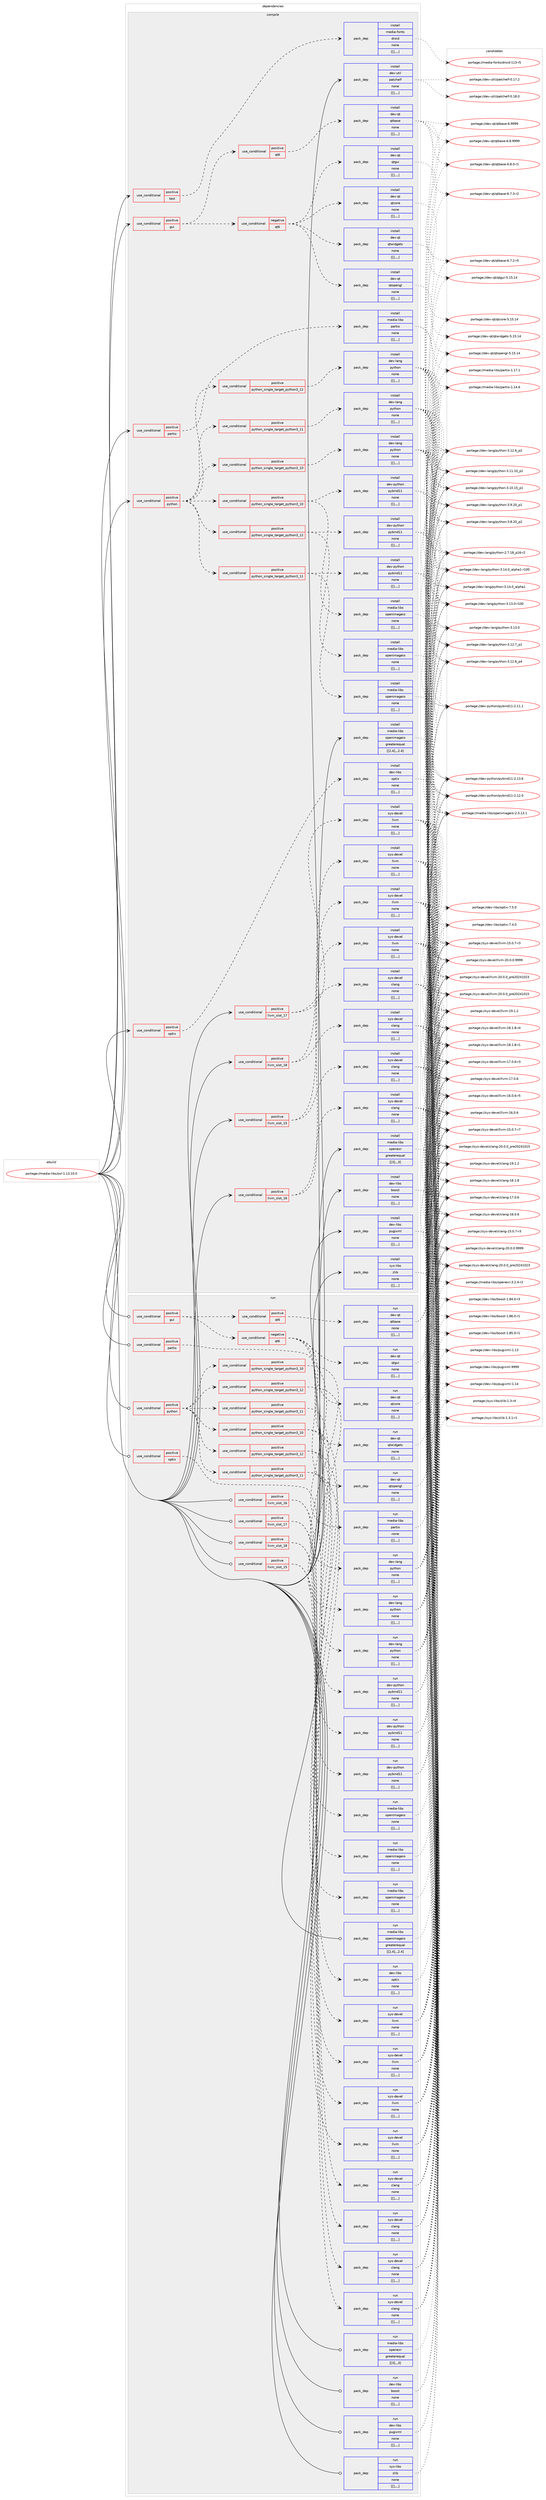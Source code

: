 digraph prolog {

# *************
# Graph options
# *************

newrank=true;
concentrate=true;
compound=true;
graph [rankdir=LR,fontname=Helvetica,fontsize=10,ranksep=1.5];#, ranksep=2.5, nodesep=0.2];
edge  [arrowhead=vee];
node  [fontname=Helvetica,fontsize=10];

# **********
# The ebuild
# **********

subgraph cluster_leftcol {
color=gray;
label=<<i>ebuild</i>>;
id [label="portage://media-libs/osl-1.13.10.0", color=red, width=4, href="../media-libs/osl-1.13.10.0.svg"];
}

# ****************
# The dependencies
# ****************

subgraph cluster_midcol {
color=gray;
label=<<i>dependencies</i>>;
subgraph cluster_compile {
fillcolor="#eeeeee";
style=filled;
label=<<i>compile</i>>;
subgraph cond82779 {
dependency325942 [label=<<TABLE BORDER="0" CELLBORDER="1" CELLSPACING="0" CELLPADDING="4"><TR><TD ROWSPAN="3" CELLPADDING="10">use_conditional</TD></TR><TR><TD>positive</TD></TR><TR><TD>gui</TD></TR></TABLE>>, shape=none, color=red];
subgraph cond82808 {
dependency326061 [label=<<TABLE BORDER="0" CELLBORDER="1" CELLSPACING="0" CELLPADDING="4"><TR><TD ROWSPAN="3" CELLPADDING="10">use_conditional</TD></TR><TR><TD>negative</TD></TR><TR><TD>qt6</TD></TR></TABLE>>, shape=none, color=red];
subgraph pack240666 {
dependency326178 [label=<<TABLE BORDER="0" CELLBORDER="1" CELLSPACING="0" CELLPADDING="4" WIDTH="220"><TR><TD ROWSPAN="6" CELLPADDING="30">pack_dep</TD></TR><TR><TD WIDTH="110">install</TD></TR><TR><TD>dev-qt</TD></TR><TR><TD>qtcore</TD></TR><TR><TD>none</TD></TR><TR><TD>[[],,,,]</TD></TR></TABLE>>, shape=none, color=blue];
}
dependency326061:e -> dependency326178:w [weight=20,style="dashed",arrowhead="vee"];
subgraph pack240706 {
dependency326261 [label=<<TABLE BORDER="0" CELLBORDER="1" CELLSPACING="0" CELLPADDING="4" WIDTH="220"><TR><TD ROWSPAN="6" CELLPADDING="30">pack_dep</TD></TR><TR><TD WIDTH="110">install</TD></TR><TR><TD>dev-qt</TD></TR><TR><TD>qtgui</TD></TR><TR><TD>none</TD></TR><TR><TD>[[],,,,]</TD></TR></TABLE>>, shape=none, color=blue];
}
dependency326061:e -> dependency326261:w [weight=20,style="dashed",arrowhead="vee"];
subgraph pack240722 {
dependency326285 [label=<<TABLE BORDER="0" CELLBORDER="1" CELLSPACING="0" CELLPADDING="4" WIDTH="220"><TR><TD ROWSPAN="6" CELLPADDING="30">pack_dep</TD></TR><TR><TD WIDTH="110">install</TD></TR><TR><TD>dev-qt</TD></TR><TR><TD>qtwidgets</TD></TR><TR><TD>none</TD></TR><TR><TD>[[],,,,]</TD></TR></TABLE>>, shape=none, color=blue];
}
dependency326061:e -> dependency326285:w [weight=20,style="dashed",arrowhead="vee"];
subgraph pack240734 {
dependency326320 [label=<<TABLE BORDER="0" CELLBORDER="1" CELLSPACING="0" CELLPADDING="4" WIDTH="220"><TR><TD ROWSPAN="6" CELLPADDING="30">pack_dep</TD></TR><TR><TD WIDTH="110">install</TD></TR><TR><TD>dev-qt</TD></TR><TR><TD>qtopengl</TD></TR><TR><TD>none</TD></TR><TR><TD>[[],,,,]</TD></TR></TABLE>>, shape=none, color=blue];
}
dependency326061:e -> dependency326320:w [weight=20,style="dashed",arrowhead="vee"];
}
dependency325942:e -> dependency326061:w [weight=20,style="dashed",arrowhead="vee"];
subgraph cond82904 {
dependency326339 [label=<<TABLE BORDER="0" CELLBORDER="1" CELLSPACING="0" CELLPADDING="4"><TR><TD ROWSPAN="3" CELLPADDING="10">use_conditional</TD></TR><TR><TD>positive</TD></TR><TR><TD>qt6</TD></TR></TABLE>>, shape=none, color=red];
subgraph pack240779 {
dependency326379 [label=<<TABLE BORDER="0" CELLBORDER="1" CELLSPACING="0" CELLPADDING="4" WIDTH="220"><TR><TD ROWSPAN="6" CELLPADDING="30">pack_dep</TD></TR><TR><TD WIDTH="110">install</TD></TR><TR><TD>dev-qt</TD></TR><TR><TD>qtbase</TD></TR><TR><TD>none</TD></TR><TR><TD>[[],,,,]</TD></TR></TABLE>>, shape=none, color=blue];
}
dependency326339:e -> dependency326379:w [weight=20,style="dashed",arrowhead="vee"];
}
dependency325942:e -> dependency326339:w [weight=20,style="dashed",arrowhead="vee"];
}
id:e -> dependency325942:w [weight=20,style="solid",arrowhead="vee"];
subgraph cond82932 {
dependency326413 [label=<<TABLE BORDER="0" CELLBORDER="1" CELLSPACING="0" CELLPADDING="4"><TR><TD ROWSPAN="3" CELLPADDING="10">use_conditional</TD></TR><TR><TD>positive</TD></TR><TR><TD>llvm_slot_15</TD></TR></TABLE>>, shape=none, color=red];
subgraph pack240811 {
dependency326430 [label=<<TABLE BORDER="0" CELLBORDER="1" CELLSPACING="0" CELLPADDING="4" WIDTH="220"><TR><TD ROWSPAN="6" CELLPADDING="30">pack_dep</TD></TR><TR><TD WIDTH="110">install</TD></TR><TR><TD>sys-devel</TD></TR><TR><TD>clang</TD></TR><TR><TD>none</TD></TR><TR><TD>[[],,,,]</TD></TR></TABLE>>, shape=none, color=blue];
}
dependency326413:e -> dependency326430:w [weight=20,style="dashed",arrowhead="vee"];
subgraph pack240830 {
dependency326449 [label=<<TABLE BORDER="0" CELLBORDER="1" CELLSPACING="0" CELLPADDING="4" WIDTH="220"><TR><TD ROWSPAN="6" CELLPADDING="30">pack_dep</TD></TR><TR><TD WIDTH="110">install</TD></TR><TR><TD>sys-devel</TD></TR><TR><TD>llvm</TD></TR><TR><TD>none</TD></TR><TR><TD>[[],,,,]</TD></TR></TABLE>>, shape=none, color=blue];
}
dependency326413:e -> dependency326449:w [weight=20,style="dashed",arrowhead="vee"];
}
id:e -> dependency326413:w [weight=20,style="solid",arrowhead="vee"];
subgraph cond82965 {
dependency326493 [label=<<TABLE BORDER="0" CELLBORDER="1" CELLSPACING="0" CELLPADDING="4"><TR><TD ROWSPAN="3" CELLPADDING="10">use_conditional</TD></TR><TR><TD>positive</TD></TR><TR><TD>llvm_slot_16</TD></TR></TABLE>>, shape=none, color=red];
subgraph pack240877 {
dependency326531 [label=<<TABLE BORDER="0" CELLBORDER="1" CELLSPACING="0" CELLPADDING="4" WIDTH="220"><TR><TD ROWSPAN="6" CELLPADDING="30">pack_dep</TD></TR><TR><TD WIDTH="110">install</TD></TR><TR><TD>sys-devel</TD></TR><TR><TD>clang</TD></TR><TR><TD>none</TD></TR><TR><TD>[[],,,,]</TD></TR></TABLE>>, shape=none, color=blue];
}
dependency326493:e -> dependency326531:w [weight=20,style="dashed",arrowhead="vee"];
subgraph pack240893 {
dependency326534 [label=<<TABLE BORDER="0" CELLBORDER="1" CELLSPACING="0" CELLPADDING="4" WIDTH="220"><TR><TD ROWSPAN="6" CELLPADDING="30">pack_dep</TD></TR><TR><TD WIDTH="110">install</TD></TR><TR><TD>sys-devel</TD></TR><TR><TD>llvm</TD></TR><TR><TD>none</TD></TR><TR><TD>[[],,,,]</TD></TR></TABLE>>, shape=none, color=blue];
}
dependency326493:e -> dependency326534:w [weight=20,style="dashed",arrowhead="vee"];
}
id:e -> dependency326493:w [weight=20,style="solid",arrowhead="vee"];
subgraph cond82979 {
dependency326554 [label=<<TABLE BORDER="0" CELLBORDER="1" CELLSPACING="0" CELLPADDING="4"><TR><TD ROWSPAN="3" CELLPADDING="10">use_conditional</TD></TR><TR><TD>positive</TD></TR><TR><TD>llvm_slot_17</TD></TR></TABLE>>, shape=none, color=red];
subgraph pack240905 {
dependency326573 [label=<<TABLE BORDER="0" CELLBORDER="1" CELLSPACING="0" CELLPADDING="4" WIDTH="220"><TR><TD ROWSPAN="6" CELLPADDING="30">pack_dep</TD></TR><TR><TD WIDTH="110">install</TD></TR><TR><TD>sys-devel</TD></TR><TR><TD>clang</TD></TR><TR><TD>none</TD></TR><TR><TD>[[],,,,]</TD></TR></TABLE>>, shape=none, color=blue];
}
dependency326554:e -> dependency326573:w [weight=20,style="dashed",arrowhead="vee"];
subgraph pack240925 {
dependency326576 [label=<<TABLE BORDER="0" CELLBORDER="1" CELLSPACING="0" CELLPADDING="4" WIDTH="220"><TR><TD ROWSPAN="6" CELLPADDING="30">pack_dep</TD></TR><TR><TD WIDTH="110">install</TD></TR><TR><TD>sys-devel</TD></TR><TR><TD>llvm</TD></TR><TR><TD>none</TD></TR><TR><TD>[[],,,,]</TD></TR></TABLE>>, shape=none, color=blue];
}
dependency326554:e -> dependency326576:w [weight=20,style="dashed",arrowhead="vee"];
}
id:e -> dependency326554:w [weight=20,style="solid",arrowhead="vee"];
subgraph cond82988 {
dependency326604 [label=<<TABLE BORDER="0" CELLBORDER="1" CELLSPACING="0" CELLPADDING="4"><TR><TD ROWSPAN="3" CELLPADDING="10">use_conditional</TD></TR><TR><TD>positive</TD></TR><TR><TD>llvm_slot_18</TD></TR></TABLE>>, shape=none, color=red];
subgraph pack240978 {
dependency326720 [label=<<TABLE BORDER="0" CELLBORDER="1" CELLSPACING="0" CELLPADDING="4" WIDTH="220"><TR><TD ROWSPAN="6" CELLPADDING="30">pack_dep</TD></TR><TR><TD WIDTH="110">install</TD></TR><TR><TD>sys-devel</TD></TR><TR><TD>clang</TD></TR><TR><TD>none</TD></TR><TR><TD>[[],,,,]</TD></TR></TABLE>>, shape=none, color=blue];
}
dependency326604:e -> dependency326720:w [weight=20,style="dashed",arrowhead="vee"];
subgraph pack241025 {
dependency326726 [label=<<TABLE BORDER="0" CELLBORDER="1" CELLSPACING="0" CELLPADDING="4" WIDTH="220"><TR><TD ROWSPAN="6" CELLPADDING="30">pack_dep</TD></TR><TR><TD WIDTH="110">install</TD></TR><TR><TD>sys-devel</TD></TR><TR><TD>llvm</TD></TR><TR><TD>none</TD></TR><TR><TD>[[],,,,]</TD></TR></TABLE>>, shape=none, color=blue];
}
dependency326604:e -> dependency326726:w [weight=20,style="dashed",arrowhead="vee"];
}
id:e -> dependency326604:w [weight=20,style="solid",arrowhead="vee"];
subgraph cond83058 {
dependency326796 [label=<<TABLE BORDER="0" CELLBORDER="1" CELLSPACING="0" CELLPADDING="4"><TR><TD ROWSPAN="3" CELLPADDING="10">use_conditional</TD></TR><TR><TD>positive</TD></TR><TR><TD>optix</TD></TR></TABLE>>, shape=none, color=red];
subgraph pack241078 {
dependency326894 [label=<<TABLE BORDER="0" CELLBORDER="1" CELLSPACING="0" CELLPADDING="4" WIDTH="220"><TR><TD ROWSPAN="6" CELLPADDING="30">pack_dep</TD></TR><TR><TD WIDTH="110">install</TD></TR><TR><TD>dev-libs</TD></TR><TR><TD>optix</TD></TR><TR><TD>none</TD></TR><TR><TD>[[],,,,]</TD></TR></TABLE>>, shape=none, color=blue];
}
dependency326796:e -> dependency326894:w [weight=20,style="dashed",arrowhead="vee"];
}
id:e -> dependency326796:w [weight=20,style="solid",arrowhead="vee"];
subgraph cond83115 {
dependency326938 [label=<<TABLE BORDER="0" CELLBORDER="1" CELLSPACING="0" CELLPADDING="4"><TR><TD ROWSPAN="3" CELLPADDING="10">use_conditional</TD></TR><TR><TD>positive</TD></TR><TR><TD>partio</TD></TR></TABLE>>, shape=none, color=red];
subgraph pack241158 {
dependency326941 [label=<<TABLE BORDER="0" CELLBORDER="1" CELLSPACING="0" CELLPADDING="4" WIDTH="220"><TR><TD ROWSPAN="6" CELLPADDING="30">pack_dep</TD></TR><TR><TD WIDTH="110">install</TD></TR><TR><TD>media-libs</TD></TR><TR><TD>partio</TD></TR><TR><TD>none</TD></TR><TR><TD>[[],,,,]</TD></TR></TABLE>>, shape=none, color=blue];
}
dependency326938:e -> dependency326941:w [weight=20,style="dashed",arrowhead="vee"];
}
id:e -> dependency326938:w [weight=20,style="solid",arrowhead="vee"];
subgraph cond83193 {
dependency327108 [label=<<TABLE BORDER="0" CELLBORDER="1" CELLSPACING="0" CELLPADDING="4"><TR><TD ROWSPAN="3" CELLPADDING="10">use_conditional</TD></TR><TR><TD>positive</TD></TR><TR><TD>python</TD></TR></TABLE>>, shape=none, color=red];
subgraph cond83194 {
dependency327135 [label=<<TABLE BORDER="0" CELLBORDER="1" CELLSPACING="0" CELLPADDING="4"><TR><TD ROWSPAN="3" CELLPADDING="10">use_conditional</TD></TR><TR><TD>positive</TD></TR><TR><TD>python_single_target_python3_10</TD></TR></TABLE>>, shape=none, color=red];
subgraph pack241267 {
dependency327156 [label=<<TABLE BORDER="0" CELLBORDER="1" CELLSPACING="0" CELLPADDING="4" WIDTH="220"><TR><TD ROWSPAN="6" CELLPADDING="30">pack_dep</TD></TR><TR><TD WIDTH="110">install</TD></TR><TR><TD>dev-lang</TD></TR><TR><TD>python</TD></TR><TR><TD>none</TD></TR><TR><TD>[[],,,,]</TD></TR></TABLE>>, shape=none, color=blue];
}
dependency327135:e -> dependency327156:w [weight=20,style="dashed",arrowhead="vee"];
}
dependency327108:e -> dependency327135:w [weight=20,style="dashed",arrowhead="vee"];
subgraph cond83241 {
dependency327250 [label=<<TABLE BORDER="0" CELLBORDER="1" CELLSPACING="0" CELLPADDING="4"><TR><TD ROWSPAN="3" CELLPADDING="10">use_conditional</TD></TR><TR><TD>positive</TD></TR><TR><TD>python_single_target_python3_11</TD></TR></TABLE>>, shape=none, color=red];
subgraph pack241342 {
dependency327299 [label=<<TABLE BORDER="0" CELLBORDER="1" CELLSPACING="0" CELLPADDING="4" WIDTH="220"><TR><TD ROWSPAN="6" CELLPADDING="30">pack_dep</TD></TR><TR><TD WIDTH="110">install</TD></TR><TR><TD>dev-lang</TD></TR><TR><TD>python</TD></TR><TR><TD>none</TD></TR><TR><TD>[[],,,,]</TD></TR></TABLE>>, shape=none, color=blue];
}
dependency327250:e -> dependency327299:w [weight=20,style="dashed",arrowhead="vee"];
}
dependency327108:e -> dependency327250:w [weight=20,style="dashed",arrowhead="vee"];
subgraph cond83277 {
dependency327371 [label=<<TABLE BORDER="0" CELLBORDER="1" CELLSPACING="0" CELLPADDING="4"><TR><TD ROWSPAN="3" CELLPADDING="10">use_conditional</TD></TR><TR><TD>positive</TD></TR><TR><TD>python_single_target_python3_12</TD></TR></TABLE>>, shape=none, color=red];
subgraph pack241437 {
dependency327418 [label=<<TABLE BORDER="0" CELLBORDER="1" CELLSPACING="0" CELLPADDING="4" WIDTH="220"><TR><TD ROWSPAN="6" CELLPADDING="30">pack_dep</TD></TR><TR><TD WIDTH="110">install</TD></TR><TR><TD>dev-lang</TD></TR><TR><TD>python</TD></TR><TR><TD>none</TD></TR><TR><TD>[[],,,,]</TD></TR></TABLE>>, shape=none, color=blue];
}
dependency327371:e -> dependency327418:w [weight=20,style="dashed",arrowhead="vee"];
}
dependency327108:e -> dependency327371:w [weight=20,style="dashed",arrowhead="vee"];
subgraph cond83308 {
dependency327424 [label=<<TABLE BORDER="0" CELLBORDER="1" CELLSPACING="0" CELLPADDING="4"><TR><TD ROWSPAN="3" CELLPADDING="10">use_conditional</TD></TR><TR><TD>positive</TD></TR><TR><TD>python_single_target_python3_10</TD></TR></TABLE>>, shape=none, color=red];
subgraph pack241471 {
dependency327451 [label=<<TABLE BORDER="0" CELLBORDER="1" CELLSPACING="0" CELLPADDING="4" WIDTH="220"><TR><TD ROWSPAN="6" CELLPADDING="30">pack_dep</TD></TR><TR><TD WIDTH="110">install</TD></TR><TR><TD>dev-python</TD></TR><TR><TD>pybind11</TD></TR><TR><TD>none</TD></TR><TR><TD>[[],,,,]</TD></TR></TABLE>>, shape=none, color=blue];
}
dependency327424:e -> dependency327451:w [weight=20,style="dashed",arrowhead="vee"];
subgraph pack241476 {
dependency327462 [label=<<TABLE BORDER="0" CELLBORDER="1" CELLSPACING="0" CELLPADDING="4" WIDTH="220"><TR><TD ROWSPAN="6" CELLPADDING="30">pack_dep</TD></TR><TR><TD WIDTH="110">install</TD></TR><TR><TD>media-libs</TD></TR><TR><TD>openimageio</TD></TR><TR><TD>none</TD></TR><TR><TD>[[],,,,]</TD></TR></TABLE>>, shape=none, color=blue];
}
dependency327424:e -> dependency327462:w [weight=20,style="dashed",arrowhead="vee"];
}
dependency327108:e -> dependency327424:w [weight=20,style="dashed",arrowhead="vee"];
subgraph cond83324 {
dependency327468 [label=<<TABLE BORDER="0" CELLBORDER="1" CELLSPACING="0" CELLPADDING="4"><TR><TD ROWSPAN="3" CELLPADDING="10">use_conditional</TD></TR><TR><TD>positive</TD></TR><TR><TD>python_single_target_python3_11</TD></TR></TABLE>>, shape=none, color=red];
subgraph pack241509 {
dependency327519 [label=<<TABLE BORDER="0" CELLBORDER="1" CELLSPACING="0" CELLPADDING="4" WIDTH="220"><TR><TD ROWSPAN="6" CELLPADDING="30">pack_dep</TD></TR><TR><TD WIDTH="110">install</TD></TR><TR><TD>dev-python</TD></TR><TR><TD>pybind11</TD></TR><TR><TD>none</TD></TR><TR><TD>[[],,,,]</TD></TR></TABLE>>, shape=none, color=blue];
}
dependency327468:e -> dependency327519:w [weight=20,style="dashed",arrowhead="vee"];
subgraph pack241528 {
dependency327544 [label=<<TABLE BORDER="0" CELLBORDER="1" CELLSPACING="0" CELLPADDING="4" WIDTH="220"><TR><TD ROWSPAN="6" CELLPADDING="30">pack_dep</TD></TR><TR><TD WIDTH="110">install</TD></TR><TR><TD>media-libs</TD></TR><TR><TD>openimageio</TD></TR><TR><TD>none</TD></TR><TR><TD>[[],,,,]</TD></TR></TABLE>>, shape=none, color=blue];
}
dependency327468:e -> dependency327544:w [weight=20,style="dashed",arrowhead="vee"];
}
dependency327108:e -> dependency327468:w [weight=20,style="dashed",arrowhead="vee"];
subgraph cond83349 {
dependency327568 [label=<<TABLE BORDER="0" CELLBORDER="1" CELLSPACING="0" CELLPADDING="4"><TR><TD ROWSPAN="3" CELLPADDING="10">use_conditional</TD></TR><TR><TD>positive</TD></TR><TR><TD>python_single_target_python3_12</TD></TR></TABLE>>, shape=none, color=red];
subgraph pack241577 {
dependency327635 [label=<<TABLE BORDER="0" CELLBORDER="1" CELLSPACING="0" CELLPADDING="4" WIDTH="220"><TR><TD ROWSPAN="6" CELLPADDING="30">pack_dep</TD></TR><TR><TD WIDTH="110">install</TD></TR><TR><TD>dev-python</TD></TR><TR><TD>pybind11</TD></TR><TR><TD>none</TD></TR><TR><TD>[[],,,,]</TD></TR></TABLE>>, shape=none, color=blue];
}
dependency327568:e -> dependency327635:w [weight=20,style="dashed",arrowhead="vee"];
subgraph pack241590 {
dependency327640 [label=<<TABLE BORDER="0" CELLBORDER="1" CELLSPACING="0" CELLPADDING="4" WIDTH="220"><TR><TD ROWSPAN="6" CELLPADDING="30">pack_dep</TD></TR><TR><TD WIDTH="110">install</TD></TR><TR><TD>media-libs</TD></TR><TR><TD>openimageio</TD></TR><TR><TD>none</TD></TR><TR><TD>[[],,,,]</TD></TR></TABLE>>, shape=none, color=blue];
}
dependency327568:e -> dependency327640:w [weight=20,style="dashed",arrowhead="vee"];
}
dependency327108:e -> dependency327568:w [weight=20,style="dashed",arrowhead="vee"];
}
id:e -> dependency327108:w [weight=20,style="solid",arrowhead="vee"];
subgraph cond83382 {
dependency327665 [label=<<TABLE BORDER="0" CELLBORDER="1" CELLSPACING="0" CELLPADDING="4"><TR><TD ROWSPAN="3" CELLPADDING="10">use_conditional</TD></TR><TR><TD>positive</TD></TR><TR><TD>test</TD></TR></TABLE>>, shape=none, color=red];
subgraph pack241623 {
dependency327707 [label=<<TABLE BORDER="0" CELLBORDER="1" CELLSPACING="0" CELLPADDING="4" WIDTH="220"><TR><TD ROWSPAN="6" CELLPADDING="30">pack_dep</TD></TR><TR><TD WIDTH="110">install</TD></TR><TR><TD>media-fonts</TD></TR><TR><TD>droid</TD></TR><TR><TD>none</TD></TR><TR><TD>[[],,,,]</TD></TR></TABLE>>, shape=none, color=blue];
}
dependency327665:e -> dependency327707:w [weight=20,style="dashed",arrowhead="vee"];
}
id:e -> dependency327665:w [weight=20,style="solid",arrowhead="vee"];
subgraph pack241656 {
dependency327761 [label=<<TABLE BORDER="0" CELLBORDER="1" CELLSPACING="0" CELLPADDING="4" WIDTH="220"><TR><TD ROWSPAN="6" CELLPADDING="30">pack_dep</TD></TR><TR><TD WIDTH="110">install</TD></TR><TR><TD>dev-libs</TD></TR><TR><TD>boost</TD></TR><TR><TD>none</TD></TR><TR><TD>[[],,,,]</TD></TR></TABLE>>, shape=none, color=blue];
}
id:e -> dependency327761:w [weight=20,style="solid",arrowhead="vee"];
subgraph pack241685 {
dependency327791 [label=<<TABLE BORDER="0" CELLBORDER="1" CELLSPACING="0" CELLPADDING="4" WIDTH="220"><TR><TD ROWSPAN="6" CELLPADDING="30">pack_dep</TD></TR><TR><TD WIDTH="110">install</TD></TR><TR><TD>dev-libs</TD></TR><TR><TD>pugixml</TD></TR><TR><TD>none</TD></TR><TR><TD>[[],,,,]</TD></TR></TABLE>>, shape=none, color=blue];
}
id:e -> dependency327791:w [weight=20,style="solid",arrowhead="vee"];
subgraph pack241697 {
dependency327827 [label=<<TABLE BORDER="0" CELLBORDER="1" CELLSPACING="0" CELLPADDING="4" WIDTH="220"><TR><TD ROWSPAN="6" CELLPADDING="30">pack_dep</TD></TR><TR><TD WIDTH="110">install</TD></TR><TR><TD>dev-util</TD></TR><TR><TD>patchelf</TD></TR><TR><TD>none</TD></TR><TR><TD>[[],,,,]</TD></TR></TABLE>>, shape=none, color=blue];
}
id:e -> dependency327827:w [weight=20,style="solid",arrowhead="vee"];
subgraph pack241726 {
dependency327847 [label=<<TABLE BORDER="0" CELLBORDER="1" CELLSPACING="0" CELLPADDING="4" WIDTH="220"><TR><TD ROWSPAN="6" CELLPADDING="30">pack_dep</TD></TR><TR><TD WIDTH="110">install</TD></TR><TR><TD>media-libs</TD></TR><TR><TD>openexr</TD></TR><TR><TD>greaterequal</TD></TR><TR><TD>[[3],,,3]</TD></TR></TABLE>>, shape=none, color=blue];
}
id:e -> dependency327847:w [weight=20,style="solid",arrowhead="vee"];
subgraph pack241740 {
dependency327895 [label=<<TABLE BORDER="0" CELLBORDER="1" CELLSPACING="0" CELLPADDING="4" WIDTH="220"><TR><TD ROWSPAN="6" CELLPADDING="30">pack_dep</TD></TR><TR><TD WIDTH="110">install</TD></TR><TR><TD>media-libs</TD></TR><TR><TD>openimageio</TD></TR><TR><TD>greaterequal</TD></TR><TR><TD>[[2,4],,,2.4]</TD></TR></TABLE>>, shape=none, color=blue];
}
id:e -> dependency327895:w [weight=20,style="solid",arrowhead="vee"];
subgraph pack241789 {
dependency327974 [label=<<TABLE BORDER="0" CELLBORDER="1" CELLSPACING="0" CELLPADDING="4" WIDTH="220"><TR><TD ROWSPAN="6" CELLPADDING="30">pack_dep</TD></TR><TR><TD WIDTH="110">install</TD></TR><TR><TD>sys-libs</TD></TR><TR><TD>zlib</TD></TR><TR><TD>none</TD></TR><TR><TD>[[],,,,]</TD></TR></TABLE>>, shape=none, color=blue];
}
id:e -> dependency327974:w [weight=20,style="solid",arrowhead="vee"];
}
subgraph cluster_compileandrun {
fillcolor="#eeeeee";
style=filled;
label=<<i>compile and run</i>>;
}
subgraph cluster_run {
fillcolor="#eeeeee";
style=filled;
label=<<i>run</i>>;
subgraph cond83492 {
dependency327979 [label=<<TABLE BORDER="0" CELLBORDER="1" CELLSPACING="0" CELLPADDING="4"><TR><TD ROWSPAN="3" CELLPADDING="10">use_conditional</TD></TR><TR><TD>positive</TD></TR><TR><TD>gui</TD></TR></TABLE>>, shape=none, color=red];
subgraph cond83511 {
dependency328031 [label=<<TABLE BORDER="0" CELLBORDER="1" CELLSPACING="0" CELLPADDING="4"><TR><TD ROWSPAN="3" CELLPADDING="10">use_conditional</TD></TR><TR><TD>negative</TD></TR><TR><TD>qt6</TD></TR></TABLE>>, shape=none, color=red];
subgraph pack241845 {
dependency328053 [label=<<TABLE BORDER="0" CELLBORDER="1" CELLSPACING="0" CELLPADDING="4" WIDTH="220"><TR><TD ROWSPAN="6" CELLPADDING="30">pack_dep</TD></TR><TR><TD WIDTH="110">run</TD></TR><TR><TD>dev-qt</TD></TR><TR><TD>qtcore</TD></TR><TR><TD>none</TD></TR><TR><TD>[[],,,,]</TD></TR></TABLE>>, shape=none, color=blue];
}
dependency328031:e -> dependency328053:w [weight=20,style="dashed",arrowhead="vee"];
subgraph pack241860 {
dependency328055 [label=<<TABLE BORDER="0" CELLBORDER="1" CELLSPACING="0" CELLPADDING="4" WIDTH="220"><TR><TD ROWSPAN="6" CELLPADDING="30">pack_dep</TD></TR><TR><TD WIDTH="110">run</TD></TR><TR><TD>dev-qt</TD></TR><TR><TD>qtgui</TD></TR><TR><TD>none</TD></TR><TR><TD>[[],,,,]</TD></TR></TABLE>>, shape=none, color=blue];
}
dependency328031:e -> dependency328055:w [weight=20,style="dashed",arrowhead="vee"];
subgraph pack241862 {
dependency328072 [label=<<TABLE BORDER="0" CELLBORDER="1" CELLSPACING="0" CELLPADDING="4" WIDTH="220"><TR><TD ROWSPAN="6" CELLPADDING="30">pack_dep</TD></TR><TR><TD WIDTH="110">run</TD></TR><TR><TD>dev-qt</TD></TR><TR><TD>qtwidgets</TD></TR><TR><TD>none</TD></TR><TR><TD>[[],,,,]</TD></TR></TABLE>>, shape=none, color=blue];
}
dependency328031:e -> dependency328072:w [weight=20,style="dashed",arrowhead="vee"];
subgraph pack241907 {
dependency328135 [label=<<TABLE BORDER="0" CELLBORDER="1" CELLSPACING="0" CELLPADDING="4" WIDTH="220"><TR><TD ROWSPAN="6" CELLPADDING="30">pack_dep</TD></TR><TR><TD WIDTH="110">run</TD></TR><TR><TD>dev-qt</TD></TR><TR><TD>qtopengl</TD></TR><TR><TD>none</TD></TR><TR><TD>[[],,,,]</TD></TR></TABLE>>, shape=none, color=blue];
}
dependency328031:e -> dependency328135:w [weight=20,style="dashed",arrowhead="vee"];
}
dependency327979:e -> dependency328031:w [weight=20,style="dashed",arrowhead="vee"];
subgraph cond83553 {
dependency328155 [label=<<TABLE BORDER="0" CELLBORDER="1" CELLSPACING="0" CELLPADDING="4"><TR><TD ROWSPAN="3" CELLPADDING="10">use_conditional</TD></TR><TR><TD>positive</TD></TR><TR><TD>qt6</TD></TR></TABLE>>, shape=none, color=red];
subgraph pack241936 {
dependency328185 [label=<<TABLE BORDER="0" CELLBORDER="1" CELLSPACING="0" CELLPADDING="4" WIDTH="220"><TR><TD ROWSPAN="6" CELLPADDING="30">pack_dep</TD></TR><TR><TD WIDTH="110">run</TD></TR><TR><TD>dev-qt</TD></TR><TR><TD>qtbase</TD></TR><TR><TD>none</TD></TR><TR><TD>[[],,,,]</TD></TR></TABLE>>, shape=none, color=blue];
}
dependency328155:e -> dependency328185:w [weight=20,style="dashed",arrowhead="vee"];
}
dependency327979:e -> dependency328155:w [weight=20,style="dashed",arrowhead="vee"];
}
id:e -> dependency327979:w [weight=20,style="solid",arrowhead="odot"];
subgraph cond83585 {
dependency328285 [label=<<TABLE BORDER="0" CELLBORDER="1" CELLSPACING="0" CELLPADDING="4"><TR><TD ROWSPAN="3" CELLPADDING="10">use_conditional</TD></TR><TR><TD>positive</TD></TR><TR><TD>llvm_slot_15</TD></TR></TABLE>>, shape=none, color=red];
subgraph pack242006 {
dependency328307 [label=<<TABLE BORDER="0" CELLBORDER="1" CELLSPACING="0" CELLPADDING="4" WIDTH="220"><TR><TD ROWSPAN="6" CELLPADDING="30">pack_dep</TD></TR><TR><TD WIDTH="110">run</TD></TR><TR><TD>sys-devel</TD></TR><TR><TD>clang</TD></TR><TR><TD>none</TD></TR><TR><TD>[[],,,,]</TD></TR></TABLE>>, shape=none, color=blue];
}
dependency328285:e -> dependency328307:w [weight=20,style="dashed",arrowhead="vee"];
subgraph pack242083 {
dependency328418 [label=<<TABLE BORDER="0" CELLBORDER="1" CELLSPACING="0" CELLPADDING="4" WIDTH="220"><TR><TD ROWSPAN="6" CELLPADDING="30">pack_dep</TD></TR><TR><TD WIDTH="110">run</TD></TR><TR><TD>sys-devel</TD></TR><TR><TD>llvm</TD></TR><TR><TD>none</TD></TR><TR><TD>[[],,,,]</TD></TR></TABLE>>, shape=none, color=blue];
}
dependency328285:e -> dependency328418:w [weight=20,style="dashed",arrowhead="vee"];
}
id:e -> dependency328285:w [weight=20,style="solid",arrowhead="odot"];
subgraph cond83666 {
dependency328422 [label=<<TABLE BORDER="0" CELLBORDER="1" CELLSPACING="0" CELLPADDING="4"><TR><TD ROWSPAN="3" CELLPADDING="10">use_conditional</TD></TR><TR><TD>positive</TD></TR><TR><TD>llvm_slot_16</TD></TR></TABLE>>, shape=none, color=red];
subgraph pack242108 {
dependency328447 [label=<<TABLE BORDER="0" CELLBORDER="1" CELLSPACING="0" CELLPADDING="4" WIDTH="220"><TR><TD ROWSPAN="6" CELLPADDING="30">pack_dep</TD></TR><TR><TD WIDTH="110">run</TD></TR><TR><TD>sys-devel</TD></TR><TR><TD>clang</TD></TR><TR><TD>none</TD></TR><TR><TD>[[],,,,]</TD></TR></TABLE>>, shape=none, color=blue];
}
dependency328422:e -> dependency328447:w [weight=20,style="dashed",arrowhead="vee"];
subgraph pack242123 {
dependency328559 [label=<<TABLE BORDER="0" CELLBORDER="1" CELLSPACING="0" CELLPADDING="4" WIDTH="220"><TR><TD ROWSPAN="6" CELLPADDING="30">pack_dep</TD></TR><TR><TD WIDTH="110">run</TD></TR><TR><TD>sys-devel</TD></TR><TR><TD>llvm</TD></TR><TR><TD>none</TD></TR><TR><TD>[[],,,,]</TD></TR></TABLE>>, shape=none, color=blue];
}
dependency328422:e -> dependency328559:w [weight=20,style="dashed",arrowhead="vee"];
}
id:e -> dependency328422:w [weight=20,style="solid",arrowhead="odot"];
subgraph cond83719 {
dependency328641 [label=<<TABLE BORDER="0" CELLBORDER="1" CELLSPACING="0" CELLPADDING="4"><TR><TD ROWSPAN="3" CELLPADDING="10">use_conditional</TD></TR><TR><TD>positive</TD></TR><TR><TD>llvm_slot_17</TD></TR></TABLE>>, shape=none, color=red];
subgraph pack242245 {
dependency328698 [label=<<TABLE BORDER="0" CELLBORDER="1" CELLSPACING="0" CELLPADDING="4" WIDTH="220"><TR><TD ROWSPAN="6" CELLPADDING="30">pack_dep</TD></TR><TR><TD WIDTH="110">run</TD></TR><TR><TD>sys-devel</TD></TR><TR><TD>clang</TD></TR><TR><TD>none</TD></TR><TR><TD>[[],,,,]</TD></TR></TABLE>>, shape=none, color=blue];
}
dependency328641:e -> dependency328698:w [weight=20,style="dashed",arrowhead="vee"];
subgraph pack242284 {
dependency328723 [label=<<TABLE BORDER="0" CELLBORDER="1" CELLSPACING="0" CELLPADDING="4" WIDTH="220"><TR><TD ROWSPAN="6" CELLPADDING="30">pack_dep</TD></TR><TR><TD WIDTH="110">run</TD></TR><TR><TD>sys-devel</TD></TR><TR><TD>llvm</TD></TR><TR><TD>none</TD></TR><TR><TD>[[],,,,]</TD></TR></TABLE>>, shape=none, color=blue];
}
dependency328641:e -> dependency328723:w [weight=20,style="dashed",arrowhead="vee"];
}
id:e -> dependency328641:w [weight=20,style="solid",arrowhead="odot"];
subgraph cond83771 {
dependency328771 [label=<<TABLE BORDER="0" CELLBORDER="1" CELLSPACING="0" CELLPADDING="4"><TR><TD ROWSPAN="3" CELLPADDING="10">use_conditional</TD></TR><TR><TD>positive</TD></TR><TR><TD>llvm_slot_18</TD></TR></TABLE>>, shape=none, color=red];
subgraph pack242352 {
dependency328858 [label=<<TABLE BORDER="0" CELLBORDER="1" CELLSPACING="0" CELLPADDING="4" WIDTH="220"><TR><TD ROWSPAN="6" CELLPADDING="30">pack_dep</TD></TR><TR><TD WIDTH="110">run</TD></TR><TR><TD>sys-devel</TD></TR><TR><TD>clang</TD></TR><TR><TD>none</TD></TR><TR><TD>[[],,,,]</TD></TR></TABLE>>, shape=none, color=blue];
}
dependency328771:e -> dependency328858:w [weight=20,style="dashed",arrowhead="vee"];
subgraph pack242385 {
dependency328886 [label=<<TABLE BORDER="0" CELLBORDER="1" CELLSPACING="0" CELLPADDING="4" WIDTH="220"><TR><TD ROWSPAN="6" CELLPADDING="30">pack_dep</TD></TR><TR><TD WIDTH="110">run</TD></TR><TR><TD>sys-devel</TD></TR><TR><TD>llvm</TD></TR><TR><TD>none</TD></TR><TR><TD>[[],,,,]</TD></TR></TABLE>>, shape=none, color=blue];
}
dependency328771:e -> dependency328886:w [weight=20,style="dashed",arrowhead="vee"];
}
id:e -> dependency328771:w [weight=20,style="solid",arrowhead="odot"];
subgraph cond83836 {
dependency328933 [label=<<TABLE BORDER="0" CELLBORDER="1" CELLSPACING="0" CELLPADDING="4"><TR><TD ROWSPAN="3" CELLPADDING="10">use_conditional</TD></TR><TR><TD>positive</TD></TR><TR><TD>optix</TD></TR></TABLE>>, shape=none, color=red];
subgraph pack242457 {
dependency329007 [label=<<TABLE BORDER="0" CELLBORDER="1" CELLSPACING="0" CELLPADDING="4" WIDTH="220"><TR><TD ROWSPAN="6" CELLPADDING="30">pack_dep</TD></TR><TR><TD WIDTH="110">run</TD></TR><TR><TD>dev-libs</TD></TR><TR><TD>optix</TD></TR><TR><TD>none</TD></TR><TR><TD>[[],,,,]</TD></TR></TABLE>>, shape=none, color=blue];
}
dependency328933:e -> dependency329007:w [weight=20,style="dashed",arrowhead="vee"];
}
id:e -> dependency328933:w [weight=20,style="solid",arrowhead="odot"];
subgraph cond83860 {
dependency329012 [label=<<TABLE BORDER="0" CELLBORDER="1" CELLSPACING="0" CELLPADDING="4"><TR><TD ROWSPAN="3" CELLPADDING="10">use_conditional</TD></TR><TR><TD>positive</TD></TR><TR><TD>partio</TD></TR></TABLE>>, shape=none, color=red];
subgraph pack242494 {
dependency329101 [label=<<TABLE BORDER="0" CELLBORDER="1" CELLSPACING="0" CELLPADDING="4" WIDTH="220"><TR><TD ROWSPAN="6" CELLPADDING="30">pack_dep</TD></TR><TR><TD WIDTH="110">run</TD></TR><TR><TD>media-libs</TD></TR><TR><TD>partio</TD></TR><TR><TD>none</TD></TR><TR><TD>[[],,,,]</TD></TR></TABLE>>, shape=none, color=blue];
}
dependency329012:e -> dependency329101:w [weight=20,style="dashed",arrowhead="vee"];
}
id:e -> dependency329012:w [weight=20,style="solid",arrowhead="odot"];
subgraph cond83905 {
dependency329144 [label=<<TABLE BORDER="0" CELLBORDER="1" CELLSPACING="0" CELLPADDING="4"><TR><TD ROWSPAN="3" CELLPADDING="10">use_conditional</TD></TR><TR><TD>positive</TD></TR><TR><TD>python</TD></TR></TABLE>>, shape=none, color=red];
subgraph cond83917 {
dependency329181 [label=<<TABLE BORDER="0" CELLBORDER="1" CELLSPACING="0" CELLPADDING="4"><TR><TD ROWSPAN="3" CELLPADDING="10">use_conditional</TD></TR><TR><TD>positive</TD></TR><TR><TD>python_single_target_python3_10</TD></TR></TABLE>>, shape=none, color=red];
subgraph pack242598 {
dependency329213 [label=<<TABLE BORDER="0" CELLBORDER="1" CELLSPACING="0" CELLPADDING="4" WIDTH="220"><TR><TD ROWSPAN="6" CELLPADDING="30">pack_dep</TD></TR><TR><TD WIDTH="110">run</TD></TR><TR><TD>dev-lang</TD></TR><TR><TD>python</TD></TR><TR><TD>none</TD></TR><TR><TD>[[],,,,]</TD></TR></TABLE>>, shape=none, color=blue];
}
dependency329181:e -> dependency329213:w [weight=20,style="dashed",arrowhead="vee"];
}
dependency329144:e -> dependency329181:w [weight=20,style="dashed",arrowhead="vee"];
subgraph cond83938 {
dependency329235 [label=<<TABLE BORDER="0" CELLBORDER="1" CELLSPACING="0" CELLPADDING="4"><TR><TD ROWSPAN="3" CELLPADDING="10">use_conditional</TD></TR><TR><TD>positive</TD></TR><TR><TD>python_single_target_python3_11</TD></TR></TABLE>>, shape=none, color=red];
subgraph pack242646 {
dependency329283 [label=<<TABLE BORDER="0" CELLBORDER="1" CELLSPACING="0" CELLPADDING="4" WIDTH="220"><TR><TD ROWSPAN="6" CELLPADDING="30">pack_dep</TD></TR><TR><TD WIDTH="110">run</TD></TR><TR><TD>dev-lang</TD></TR><TR><TD>python</TD></TR><TR><TD>none</TD></TR><TR><TD>[[],,,,]</TD></TR></TABLE>>, shape=none, color=blue];
}
dependency329235:e -> dependency329283:w [weight=20,style="dashed",arrowhead="vee"];
}
dependency329144:e -> dependency329235:w [weight=20,style="dashed",arrowhead="vee"];
subgraph cond83962 {
dependency329318 [label=<<TABLE BORDER="0" CELLBORDER="1" CELLSPACING="0" CELLPADDING="4"><TR><TD ROWSPAN="3" CELLPADDING="10">use_conditional</TD></TR><TR><TD>positive</TD></TR><TR><TD>python_single_target_python3_12</TD></TR></TABLE>>, shape=none, color=red];
subgraph pack242667 {
dependency329320 [label=<<TABLE BORDER="0" CELLBORDER="1" CELLSPACING="0" CELLPADDING="4" WIDTH="220"><TR><TD ROWSPAN="6" CELLPADDING="30">pack_dep</TD></TR><TR><TD WIDTH="110">run</TD></TR><TR><TD>dev-lang</TD></TR><TR><TD>python</TD></TR><TR><TD>none</TD></TR><TR><TD>[[],,,,]</TD></TR></TABLE>>, shape=none, color=blue];
}
dependency329318:e -> dependency329320:w [weight=20,style="dashed",arrowhead="vee"];
}
dependency329144:e -> dependency329318:w [weight=20,style="dashed",arrowhead="vee"];
subgraph cond83973 {
dependency329340 [label=<<TABLE BORDER="0" CELLBORDER="1" CELLSPACING="0" CELLPADDING="4"><TR><TD ROWSPAN="3" CELLPADDING="10">use_conditional</TD></TR><TR><TD>positive</TD></TR><TR><TD>python_single_target_python3_10</TD></TR></TABLE>>, shape=none, color=red];
subgraph pack242694 {
dependency329361 [label=<<TABLE BORDER="0" CELLBORDER="1" CELLSPACING="0" CELLPADDING="4" WIDTH="220"><TR><TD ROWSPAN="6" CELLPADDING="30">pack_dep</TD></TR><TR><TD WIDTH="110">run</TD></TR><TR><TD>dev-python</TD></TR><TR><TD>pybind11</TD></TR><TR><TD>none</TD></TR><TR><TD>[[],,,,]</TD></TR></TABLE>>, shape=none, color=blue];
}
dependency329340:e -> dependency329361:w [weight=20,style="dashed",arrowhead="vee"];
subgraph pack242698 {
dependency329367 [label=<<TABLE BORDER="0" CELLBORDER="1" CELLSPACING="0" CELLPADDING="4" WIDTH="220"><TR><TD ROWSPAN="6" CELLPADDING="30">pack_dep</TD></TR><TR><TD WIDTH="110">run</TD></TR><TR><TD>media-libs</TD></TR><TR><TD>openimageio</TD></TR><TR><TD>none</TD></TR><TR><TD>[[],,,,]</TD></TR></TABLE>>, shape=none, color=blue];
}
dependency329340:e -> dependency329367:w [weight=20,style="dashed",arrowhead="vee"];
}
dependency329144:e -> dependency329340:w [weight=20,style="dashed",arrowhead="vee"];
subgraph cond83983 {
dependency329384 [label=<<TABLE BORDER="0" CELLBORDER="1" CELLSPACING="0" CELLPADDING="4"><TR><TD ROWSPAN="3" CELLPADDING="10">use_conditional</TD></TR><TR><TD>positive</TD></TR><TR><TD>python_single_target_python3_11</TD></TR></TABLE>>, shape=none, color=red];
subgraph pack242717 {
dependency329386 [label=<<TABLE BORDER="0" CELLBORDER="1" CELLSPACING="0" CELLPADDING="4" WIDTH="220"><TR><TD ROWSPAN="6" CELLPADDING="30">pack_dep</TD></TR><TR><TD WIDTH="110">run</TD></TR><TR><TD>dev-python</TD></TR><TR><TD>pybind11</TD></TR><TR><TD>none</TD></TR><TR><TD>[[],,,,]</TD></TR></TABLE>>, shape=none, color=blue];
}
dependency329384:e -> dependency329386:w [weight=20,style="dashed",arrowhead="vee"];
subgraph pack242722 {
dependency329409 [label=<<TABLE BORDER="0" CELLBORDER="1" CELLSPACING="0" CELLPADDING="4" WIDTH="220"><TR><TD ROWSPAN="6" CELLPADDING="30">pack_dep</TD></TR><TR><TD WIDTH="110">run</TD></TR><TR><TD>media-libs</TD></TR><TR><TD>openimageio</TD></TR><TR><TD>none</TD></TR><TR><TD>[[],,,,]</TD></TR></TABLE>>, shape=none, color=blue];
}
dependency329384:e -> dependency329409:w [weight=20,style="dashed",arrowhead="vee"];
}
dependency329144:e -> dependency329384:w [weight=20,style="dashed",arrowhead="vee"];
subgraph cond84003 {
dependency329430 [label=<<TABLE BORDER="0" CELLBORDER="1" CELLSPACING="0" CELLPADDING="4"><TR><TD ROWSPAN="3" CELLPADDING="10">use_conditional</TD></TR><TR><TD>positive</TD></TR><TR><TD>python_single_target_python3_12</TD></TR></TABLE>>, shape=none, color=red];
subgraph pack242748 {
dependency329451 [label=<<TABLE BORDER="0" CELLBORDER="1" CELLSPACING="0" CELLPADDING="4" WIDTH="220"><TR><TD ROWSPAN="6" CELLPADDING="30">pack_dep</TD></TR><TR><TD WIDTH="110">run</TD></TR><TR><TD>dev-python</TD></TR><TR><TD>pybind11</TD></TR><TR><TD>none</TD></TR><TR><TD>[[],,,,]</TD></TR></TABLE>>, shape=none, color=blue];
}
dependency329430:e -> dependency329451:w [weight=20,style="dashed",arrowhead="vee"];
subgraph pack242776 {
dependency329474 [label=<<TABLE BORDER="0" CELLBORDER="1" CELLSPACING="0" CELLPADDING="4" WIDTH="220"><TR><TD ROWSPAN="6" CELLPADDING="30">pack_dep</TD></TR><TR><TD WIDTH="110">run</TD></TR><TR><TD>media-libs</TD></TR><TR><TD>openimageio</TD></TR><TR><TD>none</TD></TR><TR><TD>[[],,,,]</TD></TR></TABLE>>, shape=none, color=blue];
}
dependency329430:e -> dependency329474:w [weight=20,style="dashed",arrowhead="vee"];
}
dependency329144:e -> dependency329430:w [weight=20,style="dashed",arrowhead="vee"];
}
id:e -> dependency329144:w [weight=20,style="solid",arrowhead="odot"];
subgraph pack242783 {
dependency329503 [label=<<TABLE BORDER="0" CELLBORDER="1" CELLSPACING="0" CELLPADDING="4" WIDTH="220"><TR><TD ROWSPAN="6" CELLPADDING="30">pack_dep</TD></TR><TR><TD WIDTH="110">run</TD></TR><TR><TD>dev-libs</TD></TR><TR><TD>boost</TD></TR><TR><TD>none</TD></TR><TR><TD>[[],,,,]</TD></TR></TABLE>>, shape=none, color=blue];
}
id:e -> dependency329503:w [weight=20,style="solid",arrowhead="odot"];
subgraph pack242797 {
dependency329507 [label=<<TABLE BORDER="0" CELLBORDER="1" CELLSPACING="0" CELLPADDING="4" WIDTH="220"><TR><TD ROWSPAN="6" CELLPADDING="30">pack_dep</TD></TR><TR><TD WIDTH="110">run</TD></TR><TR><TD>dev-libs</TD></TR><TR><TD>pugixml</TD></TR><TR><TD>none</TD></TR><TR><TD>[[],,,,]</TD></TR></TABLE>>, shape=none, color=blue];
}
id:e -> dependency329507:w [weight=20,style="solid",arrowhead="odot"];
subgraph pack242803 {
dependency329529 [label=<<TABLE BORDER="0" CELLBORDER="1" CELLSPACING="0" CELLPADDING="4" WIDTH="220"><TR><TD ROWSPAN="6" CELLPADDING="30">pack_dep</TD></TR><TR><TD WIDTH="110">run</TD></TR><TR><TD>media-libs</TD></TR><TR><TD>openexr</TD></TR><TR><TD>greaterequal</TD></TR><TR><TD>[[3],,,3]</TD></TR></TABLE>>, shape=none, color=blue];
}
id:e -> dependency329529:w [weight=20,style="solid",arrowhead="odot"];
subgraph pack242841 {
dependency329618 [label=<<TABLE BORDER="0" CELLBORDER="1" CELLSPACING="0" CELLPADDING="4" WIDTH="220"><TR><TD ROWSPAN="6" CELLPADDING="30">pack_dep</TD></TR><TR><TD WIDTH="110">run</TD></TR><TR><TD>media-libs</TD></TR><TR><TD>openimageio</TD></TR><TR><TD>greaterequal</TD></TR><TR><TD>[[2,4],,,2.4]</TD></TR></TABLE>>, shape=none, color=blue];
}
id:e -> dependency329618:w [weight=20,style="solid",arrowhead="odot"];
subgraph pack242900 {
dependency329643 [label=<<TABLE BORDER="0" CELLBORDER="1" CELLSPACING="0" CELLPADDING="4" WIDTH="220"><TR><TD ROWSPAN="6" CELLPADDING="30">pack_dep</TD></TR><TR><TD WIDTH="110">run</TD></TR><TR><TD>sys-libs</TD></TR><TR><TD>zlib</TD></TR><TR><TD>none</TD></TR><TR><TD>[[],,,,]</TD></TR></TABLE>>, shape=none, color=blue];
}
id:e -> dependency329643:w [weight=20,style="solid",arrowhead="odot"];
}
}

# **************
# The candidates
# **************

subgraph cluster_choices {
rank=same;
color=gray;
label=<<i>candidates</i>>;

subgraph choice241842 {
color=black;
nodesep=1;
choice1001011184511311647113116991111141014553464953464952 [label="portage://dev-qt/qtcore-5.15.14", color=red, width=4,href="../dev-qt/qtcore-5.15.14.svg"];
dependency326178:e -> choice1001011184511311647113116991111141014553464953464952:w [style=dotted,weight="100"];
}
subgraph choice241852 {
color=black;
nodesep=1;
choice10010111845113116471131161031171054553464953464952 [label="portage://dev-qt/qtgui-5.15.14", color=red, width=4,href="../dev-qt/qtgui-5.15.14.svg"];
dependency326261:e -> choice10010111845113116471131161031171054553464953464952:w [style=dotted,weight="100"];
}
subgraph choice241857 {
color=black;
nodesep=1;
choice10010111845113116471131161191051001031011161154553464953464952 [label="portage://dev-qt/qtwidgets-5.15.14", color=red, width=4,href="../dev-qt/qtwidgets-5.15.14.svg"];
dependency326285:e -> choice10010111845113116471131161191051001031011161154553464953464952:w [style=dotted,weight="100"];
}
subgraph choice241868 {
color=black;
nodesep=1;
choice10010111845113116471131161111121011101031084553464953464952 [label="portage://dev-qt/qtopengl-5.15.14", color=red, width=4,href="../dev-qt/qtopengl-5.15.14.svg"];
dependency326320:e -> choice10010111845113116471131161111121011101031084553464953464952:w [style=dotted,weight="100"];
}
subgraph choice241872 {
color=black;
nodesep=1;
choice1001011184511311647113116989711510145544657575757 [label="portage://dev-qt/qtbase-6.9999", color=red, width=4,href="../dev-qt/qtbase-6.9999.svg"];
choice10010111845113116471131169897115101455446564657575757 [label="portage://dev-qt/qtbase-6.8.9999", color=red, width=4,href="../dev-qt/qtbase-6.8.9999.svg"];
choice100101118451131164711311698971151014554465646484511449 [label="portage://dev-qt/qtbase-6.8.0-r1", color=red, width=4,href="../dev-qt/qtbase-6.8.0-r1.svg"];
choice100101118451131164711311698971151014554465546514511450 [label="portage://dev-qt/qtbase-6.7.3-r2", color=red, width=4,href="../dev-qt/qtbase-6.7.3-r2.svg"];
choice100101118451131164711311698971151014554465546504511453 [label="portage://dev-qt/qtbase-6.7.2-r5", color=red, width=4,href="../dev-qt/qtbase-6.7.2-r5.svg"];
dependency326379:e -> choice1001011184511311647113116989711510145544657575757:w [style=dotted,weight="100"];
dependency326379:e -> choice10010111845113116471131169897115101455446564657575757:w [style=dotted,weight="100"];
dependency326379:e -> choice100101118451131164711311698971151014554465646484511449:w [style=dotted,weight="100"];
dependency326379:e -> choice100101118451131164711311698971151014554465546514511450:w [style=dotted,weight="100"];
dependency326379:e -> choice100101118451131164711311698971151014554465546504511453:w [style=dotted,weight="100"];
}
subgraph choice241885 {
color=black;
nodesep=1;
choice11512111545100101118101108479910897110103455048464846484657575757 [label="portage://sys-devel/clang-20.0.0.9999", color=red, width=4,href="../sys-devel/clang-20.0.0.9999.svg"];
choice1151211154510010111810110847991089711010345504846484648951121141015048505249485051 [label="portage://sys-devel/clang-20.0.0_pre20241023", color=red, width=4,href="../sys-devel/clang-20.0.0_pre20241023.svg"];
choice1151211154510010111810110847991089711010345504846484648951121141015048505249484953 [label="portage://sys-devel/clang-20.0.0_pre20241015", color=red, width=4,href="../sys-devel/clang-20.0.0_pre20241015.svg"];
choice1151211154510010111810110847991089711010345495746494650 [label="portage://sys-devel/clang-19.1.2", color=red, width=4,href="../sys-devel/clang-19.1.2.svg"];
choice1151211154510010111810110847991089711010345495646494656 [label="portage://sys-devel/clang-18.1.8", color=red, width=4,href="../sys-devel/clang-18.1.8.svg"];
choice1151211154510010111810110847991089711010345495546484654 [label="portage://sys-devel/clang-17.0.6", color=red, width=4,href="../sys-devel/clang-17.0.6.svg"];
choice1151211154510010111810110847991089711010345495446484654 [label="portage://sys-devel/clang-16.0.6", color=red, width=4,href="../sys-devel/clang-16.0.6.svg"];
choice11512111545100101118101108479910897110103454953464846554511451 [label="portage://sys-devel/clang-15.0.7-r3", color=red, width=4,href="../sys-devel/clang-15.0.7-r3.svg"];
dependency326430:e -> choice11512111545100101118101108479910897110103455048464846484657575757:w [style=dotted,weight="100"];
dependency326430:e -> choice1151211154510010111810110847991089711010345504846484648951121141015048505249485051:w [style=dotted,weight="100"];
dependency326430:e -> choice1151211154510010111810110847991089711010345504846484648951121141015048505249484953:w [style=dotted,weight="100"];
dependency326430:e -> choice1151211154510010111810110847991089711010345495746494650:w [style=dotted,weight="100"];
dependency326430:e -> choice1151211154510010111810110847991089711010345495646494656:w [style=dotted,weight="100"];
dependency326430:e -> choice1151211154510010111810110847991089711010345495546484654:w [style=dotted,weight="100"];
dependency326430:e -> choice1151211154510010111810110847991089711010345495446484654:w [style=dotted,weight="100"];
dependency326430:e -> choice11512111545100101118101108479910897110103454953464846554511451:w [style=dotted,weight="100"];
}
subgraph choice241901 {
color=black;
nodesep=1;
choice1151211154510010111810110847108108118109455048464846484657575757 [label="portage://sys-devel/llvm-20.0.0.9999", color=red, width=4,href="../sys-devel/llvm-20.0.0.9999.svg"];
choice115121115451001011181011084710810811810945504846484648951121141015048505249485051 [label="portage://sys-devel/llvm-20.0.0_pre20241023", color=red, width=4,href="../sys-devel/llvm-20.0.0_pre20241023.svg"];
choice115121115451001011181011084710810811810945504846484648951121141015048505249484953 [label="portage://sys-devel/llvm-20.0.0_pre20241015", color=red, width=4,href="../sys-devel/llvm-20.0.0_pre20241015.svg"];
choice115121115451001011181011084710810811810945495746494650 [label="portage://sys-devel/llvm-19.1.2", color=red, width=4,href="../sys-devel/llvm-19.1.2.svg"];
choice1151211154510010111810110847108108118109454956464946564511452 [label="portage://sys-devel/llvm-18.1.8-r4", color=red, width=4,href="../sys-devel/llvm-18.1.8-r4.svg"];
choice1151211154510010111810110847108108118109454956464946564511449 [label="portage://sys-devel/llvm-18.1.8-r1", color=red, width=4,href="../sys-devel/llvm-18.1.8-r1.svg"];
choice1151211154510010111810110847108108118109454955464846544511451 [label="portage://sys-devel/llvm-17.0.6-r3", color=red, width=4,href="../sys-devel/llvm-17.0.6-r3.svg"];
choice115121115451001011181011084710810811810945495546484654 [label="portage://sys-devel/llvm-17.0.6", color=red, width=4,href="../sys-devel/llvm-17.0.6.svg"];
choice1151211154510010111810110847108108118109454954464846544511453 [label="portage://sys-devel/llvm-16.0.6-r5", color=red, width=4,href="../sys-devel/llvm-16.0.6-r5.svg"];
choice115121115451001011181011084710810811810945495446484654 [label="portage://sys-devel/llvm-16.0.6", color=red, width=4,href="../sys-devel/llvm-16.0.6.svg"];
choice1151211154510010111810110847108108118109454953464846554511455 [label="portage://sys-devel/llvm-15.0.7-r7", color=red, width=4,href="../sys-devel/llvm-15.0.7-r7.svg"];
choice1151211154510010111810110847108108118109454953464846554511451 [label="portage://sys-devel/llvm-15.0.7-r3", color=red, width=4,href="../sys-devel/llvm-15.0.7-r3.svg"];
dependency326449:e -> choice1151211154510010111810110847108108118109455048464846484657575757:w [style=dotted,weight="100"];
dependency326449:e -> choice115121115451001011181011084710810811810945504846484648951121141015048505249485051:w [style=dotted,weight="100"];
dependency326449:e -> choice115121115451001011181011084710810811810945504846484648951121141015048505249484953:w [style=dotted,weight="100"];
dependency326449:e -> choice115121115451001011181011084710810811810945495746494650:w [style=dotted,weight="100"];
dependency326449:e -> choice1151211154510010111810110847108108118109454956464946564511452:w [style=dotted,weight="100"];
dependency326449:e -> choice1151211154510010111810110847108108118109454956464946564511449:w [style=dotted,weight="100"];
dependency326449:e -> choice1151211154510010111810110847108108118109454955464846544511451:w [style=dotted,weight="100"];
dependency326449:e -> choice115121115451001011181011084710810811810945495546484654:w [style=dotted,weight="100"];
dependency326449:e -> choice1151211154510010111810110847108108118109454954464846544511453:w [style=dotted,weight="100"];
dependency326449:e -> choice115121115451001011181011084710810811810945495446484654:w [style=dotted,weight="100"];
dependency326449:e -> choice1151211154510010111810110847108108118109454953464846554511455:w [style=dotted,weight="100"];
dependency326449:e -> choice1151211154510010111810110847108108118109454953464846554511451:w [style=dotted,weight="100"];
}
subgraph choice241925 {
color=black;
nodesep=1;
choice11512111545100101118101108479910897110103455048464846484657575757 [label="portage://sys-devel/clang-20.0.0.9999", color=red, width=4,href="../sys-devel/clang-20.0.0.9999.svg"];
choice1151211154510010111810110847991089711010345504846484648951121141015048505249485051 [label="portage://sys-devel/clang-20.0.0_pre20241023", color=red, width=4,href="../sys-devel/clang-20.0.0_pre20241023.svg"];
choice1151211154510010111810110847991089711010345504846484648951121141015048505249484953 [label="portage://sys-devel/clang-20.0.0_pre20241015", color=red, width=4,href="../sys-devel/clang-20.0.0_pre20241015.svg"];
choice1151211154510010111810110847991089711010345495746494650 [label="portage://sys-devel/clang-19.1.2", color=red, width=4,href="../sys-devel/clang-19.1.2.svg"];
choice1151211154510010111810110847991089711010345495646494656 [label="portage://sys-devel/clang-18.1.8", color=red, width=4,href="../sys-devel/clang-18.1.8.svg"];
choice1151211154510010111810110847991089711010345495546484654 [label="portage://sys-devel/clang-17.0.6", color=red, width=4,href="../sys-devel/clang-17.0.6.svg"];
choice1151211154510010111810110847991089711010345495446484654 [label="portage://sys-devel/clang-16.0.6", color=red, width=4,href="../sys-devel/clang-16.0.6.svg"];
choice11512111545100101118101108479910897110103454953464846554511451 [label="portage://sys-devel/clang-15.0.7-r3", color=red, width=4,href="../sys-devel/clang-15.0.7-r3.svg"];
dependency326531:e -> choice11512111545100101118101108479910897110103455048464846484657575757:w [style=dotted,weight="100"];
dependency326531:e -> choice1151211154510010111810110847991089711010345504846484648951121141015048505249485051:w [style=dotted,weight="100"];
dependency326531:e -> choice1151211154510010111810110847991089711010345504846484648951121141015048505249484953:w [style=dotted,weight="100"];
dependency326531:e -> choice1151211154510010111810110847991089711010345495746494650:w [style=dotted,weight="100"];
dependency326531:e -> choice1151211154510010111810110847991089711010345495646494656:w [style=dotted,weight="100"];
dependency326531:e -> choice1151211154510010111810110847991089711010345495546484654:w [style=dotted,weight="100"];
dependency326531:e -> choice1151211154510010111810110847991089711010345495446484654:w [style=dotted,weight="100"];
dependency326531:e -> choice11512111545100101118101108479910897110103454953464846554511451:w [style=dotted,weight="100"];
}
subgraph choice241933 {
color=black;
nodesep=1;
choice1151211154510010111810110847108108118109455048464846484657575757 [label="portage://sys-devel/llvm-20.0.0.9999", color=red, width=4,href="../sys-devel/llvm-20.0.0.9999.svg"];
choice115121115451001011181011084710810811810945504846484648951121141015048505249485051 [label="portage://sys-devel/llvm-20.0.0_pre20241023", color=red, width=4,href="../sys-devel/llvm-20.0.0_pre20241023.svg"];
choice115121115451001011181011084710810811810945504846484648951121141015048505249484953 [label="portage://sys-devel/llvm-20.0.0_pre20241015", color=red, width=4,href="../sys-devel/llvm-20.0.0_pre20241015.svg"];
choice115121115451001011181011084710810811810945495746494650 [label="portage://sys-devel/llvm-19.1.2", color=red, width=4,href="../sys-devel/llvm-19.1.2.svg"];
choice1151211154510010111810110847108108118109454956464946564511452 [label="portage://sys-devel/llvm-18.1.8-r4", color=red, width=4,href="../sys-devel/llvm-18.1.8-r4.svg"];
choice1151211154510010111810110847108108118109454956464946564511449 [label="portage://sys-devel/llvm-18.1.8-r1", color=red, width=4,href="../sys-devel/llvm-18.1.8-r1.svg"];
choice1151211154510010111810110847108108118109454955464846544511451 [label="portage://sys-devel/llvm-17.0.6-r3", color=red, width=4,href="../sys-devel/llvm-17.0.6-r3.svg"];
choice115121115451001011181011084710810811810945495546484654 [label="portage://sys-devel/llvm-17.0.6", color=red, width=4,href="../sys-devel/llvm-17.0.6.svg"];
choice1151211154510010111810110847108108118109454954464846544511453 [label="portage://sys-devel/llvm-16.0.6-r5", color=red, width=4,href="../sys-devel/llvm-16.0.6-r5.svg"];
choice115121115451001011181011084710810811810945495446484654 [label="portage://sys-devel/llvm-16.0.6", color=red, width=4,href="../sys-devel/llvm-16.0.6.svg"];
choice1151211154510010111810110847108108118109454953464846554511455 [label="portage://sys-devel/llvm-15.0.7-r7", color=red, width=4,href="../sys-devel/llvm-15.0.7-r7.svg"];
choice1151211154510010111810110847108108118109454953464846554511451 [label="portage://sys-devel/llvm-15.0.7-r3", color=red, width=4,href="../sys-devel/llvm-15.0.7-r3.svg"];
dependency326534:e -> choice1151211154510010111810110847108108118109455048464846484657575757:w [style=dotted,weight="100"];
dependency326534:e -> choice115121115451001011181011084710810811810945504846484648951121141015048505249485051:w [style=dotted,weight="100"];
dependency326534:e -> choice115121115451001011181011084710810811810945504846484648951121141015048505249484953:w [style=dotted,weight="100"];
dependency326534:e -> choice115121115451001011181011084710810811810945495746494650:w [style=dotted,weight="100"];
dependency326534:e -> choice1151211154510010111810110847108108118109454956464946564511452:w [style=dotted,weight="100"];
dependency326534:e -> choice1151211154510010111810110847108108118109454956464946564511449:w [style=dotted,weight="100"];
dependency326534:e -> choice1151211154510010111810110847108108118109454955464846544511451:w [style=dotted,weight="100"];
dependency326534:e -> choice115121115451001011181011084710810811810945495546484654:w [style=dotted,weight="100"];
dependency326534:e -> choice1151211154510010111810110847108108118109454954464846544511453:w [style=dotted,weight="100"];
dependency326534:e -> choice115121115451001011181011084710810811810945495446484654:w [style=dotted,weight="100"];
dependency326534:e -> choice1151211154510010111810110847108108118109454953464846554511455:w [style=dotted,weight="100"];
dependency326534:e -> choice1151211154510010111810110847108108118109454953464846554511451:w [style=dotted,weight="100"];
}
subgraph choice241948 {
color=black;
nodesep=1;
choice11512111545100101118101108479910897110103455048464846484657575757 [label="portage://sys-devel/clang-20.0.0.9999", color=red, width=4,href="../sys-devel/clang-20.0.0.9999.svg"];
choice1151211154510010111810110847991089711010345504846484648951121141015048505249485051 [label="portage://sys-devel/clang-20.0.0_pre20241023", color=red, width=4,href="../sys-devel/clang-20.0.0_pre20241023.svg"];
choice1151211154510010111810110847991089711010345504846484648951121141015048505249484953 [label="portage://sys-devel/clang-20.0.0_pre20241015", color=red, width=4,href="../sys-devel/clang-20.0.0_pre20241015.svg"];
choice1151211154510010111810110847991089711010345495746494650 [label="portage://sys-devel/clang-19.1.2", color=red, width=4,href="../sys-devel/clang-19.1.2.svg"];
choice1151211154510010111810110847991089711010345495646494656 [label="portage://sys-devel/clang-18.1.8", color=red, width=4,href="../sys-devel/clang-18.1.8.svg"];
choice1151211154510010111810110847991089711010345495546484654 [label="portage://sys-devel/clang-17.0.6", color=red, width=4,href="../sys-devel/clang-17.0.6.svg"];
choice1151211154510010111810110847991089711010345495446484654 [label="portage://sys-devel/clang-16.0.6", color=red, width=4,href="../sys-devel/clang-16.0.6.svg"];
choice11512111545100101118101108479910897110103454953464846554511451 [label="portage://sys-devel/clang-15.0.7-r3", color=red, width=4,href="../sys-devel/clang-15.0.7-r3.svg"];
dependency326573:e -> choice11512111545100101118101108479910897110103455048464846484657575757:w [style=dotted,weight="100"];
dependency326573:e -> choice1151211154510010111810110847991089711010345504846484648951121141015048505249485051:w [style=dotted,weight="100"];
dependency326573:e -> choice1151211154510010111810110847991089711010345504846484648951121141015048505249484953:w [style=dotted,weight="100"];
dependency326573:e -> choice1151211154510010111810110847991089711010345495746494650:w [style=dotted,weight="100"];
dependency326573:e -> choice1151211154510010111810110847991089711010345495646494656:w [style=dotted,weight="100"];
dependency326573:e -> choice1151211154510010111810110847991089711010345495546484654:w [style=dotted,weight="100"];
dependency326573:e -> choice1151211154510010111810110847991089711010345495446484654:w [style=dotted,weight="100"];
dependency326573:e -> choice11512111545100101118101108479910897110103454953464846554511451:w [style=dotted,weight="100"];
}
subgraph choice242046 {
color=black;
nodesep=1;
choice1151211154510010111810110847108108118109455048464846484657575757 [label="portage://sys-devel/llvm-20.0.0.9999", color=red, width=4,href="../sys-devel/llvm-20.0.0.9999.svg"];
choice115121115451001011181011084710810811810945504846484648951121141015048505249485051 [label="portage://sys-devel/llvm-20.0.0_pre20241023", color=red, width=4,href="../sys-devel/llvm-20.0.0_pre20241023.svg"];
choice115121115451001011181011084710810811810945504846484648951121141015048505249484953 [label="portage://sys-devel/llvm-20.0.0_pre20241015", color=red, width=4,href="../sys-devel/llvm-20.0.0_pre20241015.svg"];
choice115121115451001011181011084710810811810945495746494650 [label="portage://sys-devel/llvm-19.1.2", color=red, width=4,href="../sys-devel/llvm-19.1.2.svg"];
choice1151211154510010111810110847108108118109454956464946564511452 [label="portage://sys-devel/llvm-18.1.8-r4", color=red, width=4,href="../sys-devel/llvm-18.1.8-r4.svg"];
choice1151211154510010111810110847108108118109454956464946564511449 [label="portage://sys-devel/llvm-18.1.8-r1", color=red, width=4,href="../sys-devel/llvm-18.1.8-r1.svg"];
choice1151211154510010111810110847108108118109454955464846544511451 [label="portage://sys-devel/llvm-17.0.6-r3", color=red, width=4,href="../sys-devel/llvm-17.0.6-r3.svg"];
choice115121115451001011181011084710810811810945495546484654 [label="portage://sys-devel/llvm-17.0.6", color=red, width=4,href="../sys-devel/llvm-17.0.6.svg"];
choice1151211154510010111810110847108108118109454954464846544511453 [label="portage://sys-devel/llvm-16.0.6-r5", color=red, width=4,href="../sys-devel/llvm-16.0.6-r5.svg"];
choice115121115451001011181011084710810811810945495446484654 [label="portage://sys-devel/llvm-16.0.6", color=red, width=4,href="../sys-devel/llvm-16.0.6.svg"];
choice1151211154510010111810110847108108118109454953464846554511455 [label="portage://sys-devel/llvm-15.0.7-r7", color=red, width=4,href="../sys-devel/llvm-15.0.7-r7.svg"];
choice1151211154510010111810110847108108118109454953464846554511451 [label="portage://sys-devel/llvm-15.0.7-r3", color=red, width=4,href="../sys-devel/llvm-15.0.7-r3.svg"];
dependency326576:e -> choice1151211154510010111810110847108108118109455048464846484657575757:w [style=dotted,weight="100"];
dependency326576:e -> choice115121115451001011181011084710810811810945504846484648951121141015048505249485051:w [style=dotted,weight="100"];
dependency326576:e -> choice115121115451001011181011084710810811810945504846484648951121141015048505249484953:w [style=dotted,weight="100"];
dependency326576:e -> choice115121115451001011181011084710810811810945495746494650:w [style=dotted,weight="100"];
dependency326576:e -> choice1151211154510010111810110847108108118109454956464946564511452:w [style=dotted,weight="100"];
dependency326576:e -> choice1151211154510010111810110847108108118109454956464946564511449:w [style=dotted,weight="100"];
dependency326576:e -> choice1151211154510010111810110847108108118109454955464846544511451:w [style=dotted,weight="100"];
dependency326576:e -> choice115121115451001011181011084710810811810945495546484654:w [style=dotted,weight="100"];
dependency326576:e -> choice1151211154510010111810110847108108118109454954464846544511453:w [style=dotted,weight="100"];
dependency326576:e -> choice115121115451001011181011084710810811810945495446484654:w [style=dotted,weight="100"];
dependency326576:e -> choice1151211154510010111810110847108108118109454953464846554511455:w [style=dotted,weight="100"];
dependency326576:e -> choice1151211154510010111810110847108108118109454953464846554511451:w [style=dotted,weight="100"];
}
subgraph choice242123 {
color=black;
nodesep=1;
choice11512111545100101118101108479910897110103455048464846484657575757 [label="portage://sys-devel/clang-20.0.0.9999", color=red, width=4,href="../sys-devel/clang-20.0.0.9999.svg"];
choice1151211154510010111810110847991089711010345504846484648951121141015048505249485051 [label="portage://sys-devel/clang-20.0.0_pre20241023", color=red, width=4,href="../sys-devel/clang-20.0.0_pre20241023.svg"];
choice1151211154510010111810110847991089711010345504846484648951121141015048505249484953 [label="portage://sys-devel/clang-20.0.0_pre20241015", color=red, width=4,href="../sys-devel/clang-20.0.0_pre20241015.svg"];
choice1151211154510010111810110847991089711010345495746494650 [label="portage://sys-devel/clang-19.1.2", color=red, width=4,href="../sys-devel/clang-19.1.2.svg"];
choice1151211154510010111810110847991089711010345495646494656 [label="portage://sys-devel/clang-18.1.8", color=red, width=4,href="../sys-devel/clang-18.1.8.svg"];
choice1151211154510010111810110847991089711010345495546484654 [label="portage://sys-devel/clang-17.0.6", color=red, width=4,href="../sys-devel/clang-17.0.6.svg"];
choice1151211154510010111810110847991089711010345495446484654 [label="portage://sys-devel/clang-16.0.6", color=red, width=4,href="../sys-devel/clang-16.0.6.svg"];
choice11512111545100101118101108479910897110103454953464846554511451 [label="portage://sys-devel/clang-15.0.7-r3", color=red, width=4,href="../sys-devel/clang-15.0.7-r3.svg"];
dependency326720:e -> choice11512111545100101118101108479910897110103455048464846484657575757:w [style=dotted,weight="100"];
dependency326720:e -> choice1151211154510010111810110847991089711010345504846484648951121141015048505249485051:w [style=dotted,weight="100"];
dependency326720:e -> choice1151211154510010111810110847991089711010345504846484648951121141015048505249484953:w [style=dotted,weight="100"];
dependency326720:e -> choice1151211154510010111810110847991089711010345495746494650:w [style=dotted,weight="100"];
dependency326720:e -> choice1151211154510010111810110847991089711010345495646494656:w [style=dotted,weight="100"];
dependency326720:e -> choice1151211154510010111810110847991089711010345495546484654:w [style=dotted,weight="100"];
dependency326720:e -> choice1151211154510010111810110847991089711010345495446484654:w [style=dotted,weight="100"];
dependency326720:e -> choice11512111545100101118101108479910897110103454953464846554511451:w [style=dotted,weight="100"];
}
subgraph choice242152 {
color=black;
nodesep=1;
choice1151211154510010111810110847108108118109455048464846484657575757 [label="portage://sys-devel/llvm-20.0.0.9999", color=red, width=4,href="../sys-devel/llvm-20.0.0.9999.svg"];
choice115121115451001011181011084710810811810945504846484648951121141015048505249485051 [label="portage://sys-devel/llvm-20.0.0_pre20241023", color=red, width=4,href="../sys-devel/llvm-20.0.0_pre20241023.svg"];
choice115121115451001011181011084710810811810945504846484648951121141015048505249484953 [label="portage://sys-devel/llvm-20.0.0_pre20241015", color=red, width=4,href="../sys-devel/llvm-20.0.0_pre20241015.svg"];
choice115121115451001011181011084710810811810945495746494650 [label="portage://sys-devel/llvm-19.1.2", color=red, width=4,href="../sys-devel/llvm-19.1.2.svg"];
choice1151211154510010111810110847108108118109454956464946564511452 [label="portage://sys-devel/llvm-18.1.8-r4", color=red, width=4,href="../sys-devel/llvm-18.1.8-r4.svg"];
choice1151211154510010111810110847108108118109454956464946564511449 [label="portage://sys-devel/llvm-18.1.8-r1", color=red, width=4,href="../sys-devel/llvm-18.1.8-r1.svg"];
choice1151211154510010111810110847108108118109454955464846544511451 [label="portage://sys-devel/llvm-17.0.6-r3", color=red, width=4,href="../sys-devel/llvm-17.0.6-r3.svg"];
choice115121115451001011181011084710810811810945495546484654 [label="portage://sys-devel/llvm-17.0.6", color=red, width=4,href="../sys-devel/llvm-17.0.6.svg"];
choice1151211154510010111810110847108108118109454954464846544511453 [label="portage://sys-devel/llvm-16.0.6-r5", color=red, width=4,href="../sys-devel/llvm-16.0.6-r5.svg"];
choice115121115451001011181011084710810811810945495446484654 [label="portage://sys-devel/llvm-16.0.6", color=red, width=4,href="../sys-devel/llvm-16.0.6.svg"];
choice1151211154510010111810110847108108118109454953464846554511455 [label="portage://sys-devel/llvm-15.0.7-r7", color=red, width=4,href="../sys-devel/llvm-15.0.7-r7.svg"];
choice1151211154510010111810110847108108118109454953464846554511451 [label="portage://sys-devel/llvm-15.0.7-r3", color=red, width=4,href="../sys-devel/llvm-15.0.7-r3.svg"];
dependency326726:e -> choice1151211154510010111810110847108108118109455048464846484657575757:w [style=dotted,weight="100"];
dependency326726:e -> choice115121115451001011181011084710810811810945504846484648951121141015048505249485051:w [style=dotted,weight="100"];
dependency326726:e -> choice115121115451001011181011084710810811810945504846484648951121141015048505249484953:w [style=dotted,weight="100"];
dependency326726:e -> choice115121115451001011181011084710810811810945495746494650:w [style=dotted,weight="100"];
dependency326726:e -> choice1151211154510010111810110847108108118109454956464946564511452:w [style=dotted,weight="100"];
dependency326726:e -> choice1151211154510010111810110847108108118109454956464946564511449:w [style=dotted,weight="100"];
dependency326726:e -> choice1151211154510010111810110847108108118109454955464846544511451:w [style=dotted,weight="100"];
dependency326726:e -> choice115121115451001011181011084710810811810945495546484654:w [style=dotted,weight="100"];
dependency326726:e -> choice1151211154510010111810110847108108118109454954464846544511453:w [style=dotted,weight="100"];
dependency326726:e -> choice115121115451001011181011084710810811810945495446484654:w [style=dotted,weight="100"];
dependency326726:e -> choice1151211154510010111810110847108108118109454953464846554511455:w [style=dotted,weight="100"];
dependency326726:e -> choice1151211154510010111810110847108108118109454953464846554511451:w [style=dotted,weight="100"];
}
subgraph choice242168 {
color=black;
nodesep=1;
choice100101118451081059811547111112116105120455546534648 [label="portage://dev-libs/optix-7.5.0", color=red, width=4,href="../dev-libs/optix-7.5.0.svg"];
choice100101118451081059811547111112116105120455546524648 [label="portage://dev-libs/optix-7.4.0", color=red, width=4,href="../dev-libs/optix-7.4.0.svg"];
dependency326894:e -> choice100101118451081059811547111112116105120455546534648:w [style=dotted,weight="100"];
dependency326894:e -> choice100101118451081059811547111112116105120455546524648:w [style=dotted,weight="100"];
}
subgraph choice242172 {
color=black;
nodesep=1;
choice109101100105974510810598115471129711411610511145494649554649 [label="portage://media-libs/partio-1.17.1", color=red, width=4,href="../media-libs/partio-1.17.1.svg"];
choice109101100105974510810598115471129711411610511145494649524654 [label="portage://media-libs/partio-1.14.6", color=red, width=4,href="../media-libs/partio-1.14.6.svg"];
dependency326941:e -> choice109101100105974510810598115471129711411610511145494649554649:w [style=dotted,weight="100"];
dependency326941:e -> choice109101100105974510810598115471129711411610511145494649524654:w [style=dotted,weight="100"];
}
subgraph choice242174 {
color=black;
nodesep=1;
choice100101118451089711010347112121116104111110455146495246489597108112104974945114494848 [label="portage://dev-lang/python-3.14.0_alpha1-r100", color=red, width=4,href="../dev-lang/python-3.14.0_alpha1-r100.svg"];
choice1001011184510897110103471121211161041111104551464952464895971081121049749 [label="portage://dev-lang/python-3.14.0_alpha1", color=red, width=4,href="../dev-lang/python-3.14.0_alpha1.svg"];
choice1001011184510897110103471121211161041111104551464951464845114494848 [label="portage://dev-lang/python-3.13.0-r100", color=red, width=4,href="../dev-lang/python-3.13.0-r100.svg"];
choice10010111845108971101034711212111610411111045514649514648 [label="portage://dev-lang/python-3.13.0", color=red, width=4,href="../dev-lang/python-3.13.0.svg"];
choice100101118451089711010347112121116104111110455146495046559511249 [label="portage://dev-lang/python-3.12.7_p1", color=red, width=4,href="../dev-lang/python-3.12.7_p1.svg"];
choice100101118451089711010347112121116104111110455146495046549511252 [label="portage://dev-lang/python-3.12.6_p4", color=red, width=4,href="../dev-lang/python-3.12.6_p4.svg"];
choice100101118451089711010347112121116104111110455146495046549511250 [label="portage://dev-lang/python-3.12.6_p2", color=red, width=4,href="../dev-lang/python-3.12.6_p2.svg"];
choice10010111845108971101034711212111610411111045514649494649489511249 [label="portage://dev-lang/python-3.11.10_p1", color=red, width=4,href="../dev-lang/python-3.11.10_p1.svg"];
choice10010111845108971101034711212111610411111045514649484649539511249 [label="portage://dev-lang/python-3.10.15_p1", color=red, width=4,href="../dev-lang/python-3.10.15_p1.svg"];
choice100101118451089711010347112121116104111110455146574650489511249 [label="portage://dev-lang/python-3.9.20_p1", color=red, width=4,href="../dev-lang/python-3.9.20_p1.svg"];
choice100101118451089711010347112121116104111110455146564650489511250 [label="portage://dev-lang/python-3.8.20_p2", color=red, width=4,href="../dev-lang/python-3.8.20_p2.svg"];
choice100101118451089711010347112121116104111110455046554649569511249544511450 [label="portage://dev-lang/python-2.7.18_p16-r2", color=red, width=4,href="../dev-lang/python-2.7.18_p16-r2.svg"];
dependency327156:e -> choice100101118451089711010347112121116104111110455146495246489597108112104974945114494848:w [style=dotted,weight="100"];
dependency327156:e -> choice1001011184510897110103471121211161041111104551464952464895971081121049749:w [style=dotted,weight="100"];
dependency327156:e -> choice1001011184510897110103471121211161041111104551464951464845114494848:w [style=dotted,weight="100"];
dependency327156:e -> choice10010111845108971101034711212111610411111045514649514648:w [style=dotted,weight="100"];
dependency327156:e -> choice100101118451089711010347112121116104111110455146495046559511249:w [style=dotted,weight="100"];
dependency327156:e -> choice100101118451089711010347112121116104111110455146495046549511252:w [style=dotted,weight="100"];
dependency327156:e -> choice100101118451089711010347112121116104111110455146495046549511250:w [style=dotted,weight="100"];
dependency327156:e -> choice10010111845108971101034711212111610411111045514649494649489511249:w [style=dotted,weight="100"];
dependency327156:e -> choice10010111845108971101034711212111610411111045514649484649539511249:w [style=dotted,weight="100"];
dependency327156:e -> choice100101118451089711010347112121116104111110455146574650489511249:w [style=dotted,weight="100"];
dependency327156:e -> choice100101118451089711010347112121116104111110455146564650489511250:w [style=dotted,weight="100"];
dependency327156:e -> choice100101118451089711010347112121116104111110455046554649569511249544511450:w [style=dotted,weight="100"];
}
subgraph choice242188 {
color=black;
nodesep=1;
choice100101118451089711010347112121116104111110455146495246489597108112104974945114494848 [label="portage://dev-lang/python-3.14.0_alpha1-r100", color=red, width=4,href="../dev-lang/python-3.14.0_alpha1-r100.svg"];
choice1001011184510897110103471121211161041111104551464952464895971081121049749 [label="portage://dev-lang/python-3.14.0_alpha1", color=red, width=4,href="../dev-lang/python-3.14.0_alpha1.svg"];
choice1001011184510897110103471121211161041111104551464951464845114494848 [label="portage://dev-lang/python-3.13.0-r100", color=red, width=4,href="../dev-lang/python-3.13.0-r100.svg"];
choice10010111845108971101034711212111610411111045514649514648 [label="portage://dev-lang/python-3.13.0", color=red, width=4,href="../dev-lang/python-3.13.0.svg"];
choice100101118451089711010347112121116104111110455146495046559511249 [label="portage://dev-lang/python-3.12.7_p1", color=red, width=4,href="../dev-lang/python-3.12.7_p1.svg"];
choice100101118451089711010347112121116104111110455146495046549511252 [label="portage://dev-lang/python-3.12.6_p4", color=red, width=4,href="../dev-lang/python-3.12.6_p4.svg"];
choice100101118451089711010347112121116104111110455146495046549511250 [label="portage://dev-lang/python-3.12.6_p2", color=red, width=4,href="../dev-lang/python-3.12.6_p2.svg"];
choice10010111845108971101034711212111610411111045514649494649489511249 [label="portage://dev-lang/python-3.11.10_p1", color=red, width=4,href="../dev-lang/python-3.11.10_p1.svg"];
choice10010111845108971101034711212111610411111045514649484649539511249 [label="portage://dev-lang/python-3.10.15_p1", color=red, width=4,href="../dev-lang/python-3.10.15_p1.svg"];
choice100101118451089711010347112121116104111110455146574650489511249 [label="portage://dev-lang/python-3.9.20_p1", color=red, width=4,href="../dev-lang/python-3.9.20_p1.svg"];
choice100101118451089711010347112121116104111110455146564650489511250 [label="portage://dev-lang/python-3.8.20_p2", color=red, width=4,href="../dev-lang/python-3.8.20_p2.svg"];
choice100101118451089711010347112121116104111110455046554649569511249544511450 [label="portage://dev-lang/python-2.7.18_p16-r2", color=red, width=4,href="../dev-lang/python-2.7.18_p16-r2.svg"];
dependency327299:e -> choice100101118451089711010347112121116104111110455146495246489597108112104974945114494848:w [style=dotted,weight="100"];
dependency327299:e -> choice1001011184510897110103471121211161041111104551464952464895971081121049749:w [style=dotted,weight="100"];
dependency327299:e -> choice1001011184510897110103471121211161041111104551464951464845114494848:w [style=dotted,weight="100"];
dependency327299:e -> choice10010111845108971101034711212111610411111045514649514648:w [style=dotted,weight="100"];
dependency327299:e -> choice100101118451089711010347112121116104111110455146495046559511249:w [style=dotted,weight="100"];
dependency327299:e -> choice100101118451089711010347112121116104111110455146495046549511252:w [style=dotted,weight="100"];
dependency327299:e -> choice100101118451089711010347112121116104111110455146495046549511250:w [style=dotted,weight="100"];
dependency327299:e -> choice10010111845108971101034711212111610411111045514649494649489511249:w [style=dotted,weight="100"];
dependency327299:e -> choice10010111845108971101034711212111610411111045514649484649539511249:w [style=dotted,weight="100"];
dependency327299:e -> choice100101118451089711010347112121116104111110455146574650489511249:w [style=dotted,weight="100"];
dependency327299:e -> choice100101118451089711010347112121116104111110455146564650489511250:w [style=dotted,weight="100"];
dependency327299:e -> choice100101118451089711010347112121116104111110455046554649569511249544511450:w [style=dotted,weight="100"];
}
subgraph choice242211 {
color=black;
nodesep=1;
choice100101118451089711010347112121116104111110455146495246489597108112104974945114494848 [label="portage://dev-lang/python-3.14.0_alpha1-r100", color=red, width=4,href="../dev-lang/python-3.14.0_alpha1-r100.svg"];
choice1001011184510897110103471121211161041111104551464952464895971081121049749 [label="portage://dev-lang/python-3.14.0_alpha1", color=red, width=4,href="../dev-lang/python-3.14.0_alpha1.svg"];
choice1001011184510897110103471121211161041111104551464951464845114494848 [label="portage://dev-lang/python-3.13.0-r100", color=red, width=4,href="../dev-lang/python-3.13.0-r100.svg"];
choice10010111845108971101034711212111610411111045514649514648 [label="portage://dev-lang/python-3.13.0", color=red, width=4,href="../dev-lang/python-3.13.0.svg"];
choice100101118451089711010347112121116104111110455146495046559511249 [label="portage://dev-lang/python-3.12.7_p1", color=red, width=4,href="../dev-lang/python-3.12.7_p1.svg"];
choice100101118451089711010347112121116104111110455146495046549511252 [label="portage://dev-lang/python-3.12.6_p4", color=red, width=4,href="../dev-lang/python-3.12.6_p4.svg"];
choice100101118451089711010347112121116104111110455146495046549511250 [label="portage://dev-lang/python-3.12.6_p2", color=red, width=4,href="../dev-lang/python-3.12.6_p2.svg"];
choice10010111845108971101034711212111610411111045514649494649489511249 [label="portage://dev-lang/python-3.11.10_p1", color=red, width=4,href="../dev-lang/python-3.11.10_p1.svg"];
choice10010111845108971101034711212111610411111045514649484649539511249 [label="portage://dev-lang/python-3.10.15_p1", color=red, width=4,href="../dev-lang/python-3.10.15_p1.svg"];
choice100101118451089711010347112121116104111110455146574650489511249 [label="portage://dev-lang/python-3.9.20_p1", color=red, width=4,href="../dev-lang/python-3.9.20_p1.svg"];
choice100101118451089711010347112121116104111110455146564650489511250 [label="portage://dev-lang/python-3.8.20_p2", color=red, width=4,href="../dev-lang/python-3.8.20_p2.svg"];
choice100101118451089711010347112121116104111110455046554649569511249544511450 [label="portage://dev-lang/python-2.7.18_p16-r2", color=red, width=4,href="../dev-lang/python-2.7.18_p16-r2.svg"];
dependency327418:e -> choice100101118451089711010347112121116104111110455146495246489597108112104974945114494848:w [style=dotted,weight="100"];
dependency327418:e -> choice1001011184510897110103471121211161041111104551464952464895971081121049749:w [style=dotted,weight="100"];
dependency327418:e -> choice1001011184510897110103471121211161041111104551464951464845114494848:w [style=dotted,weight="100"];
dependency327418:e -> choice10010111845108971101034711212111610411111045514649514648:w [style=dotted,weight="100"];
dependency327418:e -> choice100101118451089711010347112121116104111110455146495046559511249:w [style=dotted,weight="100"];
dependency327418:e -> choice100101118451089711010347112121116104111110455146495046549511252:w [style=dotted,weight="100"];
dependency327418:e -> choice100101118451089711010347112121116104111110455146495046549511250:w [style=dotted,weight="100"];
dependency327418:e -> choice10010111845108971101034711212111610411111045514649494649489511249:w [style=dotted,weight="100"];
dependency327418:e -> choice10010111845108971101034711212111610411111045514649484649539511249:w [style=dotted,weight="100"];
dependency327418:e -> choice100101118451089711010347112121116104111110455146574650489511249:w [style=dotted,weight="100"];
dependency327418:e -> choice100101118451089711010347112121116104111110455146564650489511250:w [style=dotted,weight="100"];
dependency327418:e -> choice100101118451089711010347112121116104111110455046554649569511249544511450:w [style=dotted,weight="100"];
}
subgraph choice242219 {
color=black;
nodesep=1;
choice100101118451121211161041111104711212198105110100494945504649514654 [label="portage://dev-python/pybind11-2.13.6", color=red, width=4,href="../dev-python/pybind11-2.13.6.svg"];
choice100101118451121211161041111104711212198105110100494945504649504648 [label="portage://dev-python/pybind11-2.12.0", color=red, width=4,href="../dev-python/pybind11-2.12.0.svg"];
choice100101118451121211161041111104711212198105110100494945504649494649 [label="portage://dev-python/pybind11-2.11.1", color=red, width=4,href="../dev-python/pybind11-2.11.1.svg"];
dependency327451:e -> choice100101118451121211161041111104711212198105110100494945504649514654:w [style=dotted,weight="100"];
dependency327451:e -> choice100101118451121211161041111104711212198105110100494945504649504648:w [style=dotted,weight="100"];
dependency327451:e -> choice100101118451121211161041111104711212198105110100494945504649494649:w [style=dotted,weight="100"];
}
subgraph choice242244 {
color=black;
nodesep=1;
choice1091011001059745108105981154711111210111010510997103101105111455046534649514649 [label="portage://media-libs/openimageio-2.5.13.1", color=red, width=4,href="../media-libs/openimageio-2.5.13.1.svg"];
dependency327462:e -> choice1091011001059745108105981154711111210111010510997103101105111455046534649514649:w [style=dotted,weight="100"];
}
subgraph choice242262 {
color=black;
nodesep=1;
choice100101118451121211161041111104711212198105110100494945504649514654 [label="portage://dev-python/pybind11-2.13.6", color=red, width=4,href="../dev-python/pybind11-2.13.6.svg"];
choice100101118451121211161041111104711212198105110100494945504649504648 [label="portage://dev-python/pybind11-2.12.0", color=red, width=4,href="../dev-python/pybind11-2.12.0.svg"];
choice100101118451121211161041111104711212198105110100494945504649494649 [label="portage://dev-python/pybind11-2.11.1", color=red, width=4,href="../dev-python/pybind11-2.11.1.svg"];
dependency327519:e -> choice100101118451121211161041111104711212198105110100494945504649514654:w [style=dotted,weight="100"];
dependency327519:e -> choice100101118451121211161041111104711212198105110100494945504649504648:w [style=dotted,weight="100"];
dependency327519:e -> choice100101118451121211161041111104711212198105110100494945504649494649:w [style=dotted,weight="100"];
}
subgraph choice242266 {
color=black;
nodesep=1;
choice1091011001059745108105981154711111210111010510997103101105111455046534649514649 [label="portage://media-libs/openimageio-2.5.13.1", color=red, width=4,href="../media-libs/openimageio-2.5.13.1.svg"];
dependency327544:e -> choice1091011001059745108105981154711111210111010510997103101105111455046534649514649:w [style=dotted,weight="100"];
}
subgraph choice242267 {
color=black;
nodesep=1;
choice100101118451121211161041111104711212198105110100494945504649514654 [label="portage://dev-python/pybind11-2.13.6", color=red, width=4,href="../dev-python/pybind11-2.13.6.svg"];
choice100101118451121211161041111104711212198105110100494945504649504648 [label="portage://dev-python/pybind11-2.12.0", color=red, width=4,href="../dev-python/pybind11-2.12.0.svg"];
choice100101118451121211161041111104711212198105110100494945504649494649 [label="portage://dev-python/pybind11-2.11.1", color=red, width=4,href="../dev-python/pybind11-2.11.1.svg"];
dependency327635:e -> choice100101118451121211161041111104711212198105110100494945504649514654:w [style=dotted,weight="100"];
dependency327635:e -> choice100101118451121211161041111104711212198105110100494945504649504648:w [style=dotted,weight="100"];
dependency327635:e -> choice100101118451121211161041111104711212198105110100494945504649494649:w [style=dotted,weight="100"];
}
subgraph choice242271 {
color=black;
nodesep=1;
choice1091011001059745108105981154711111210111010510997103101105111455046534649514649 [label="portage://media-libs/openimageio-2.5.13.1", color=red, width=4,href="../media-libs/openimageio-2.5.13.1.svg"];
dependency327640:e -> choice1091011001059745108105981154711111210111010510997103101105111455046534649514649:w [style=dotted,weight="100"];
}
subgraph choice242301 {
color=black;
nodesep=1;
choice109101100105974510211111011611547100114111105100454949514511453 [label="portage://media-fonts/droid-113-r5", color=red, width=4,href="../media-fonts/droid-113-r5.svg"];
dependency327707:e -> choice109101100105974510211111011611547100114111105100454949514511453:w [style=dotted,weight="100"];
}
subgraph choice242319 {
color=black;
nodesep=1;
choice10010111845108105981154798111111115116454946565446484511449 [label="portage://dev-libs/boost-1.86.0-r1", color=red, width=4,href="../dev-libs/boost-1.86.0-r1.svg"];
choice10010111845108105981154798111111115116454946565346484511449 [label="portage://dev-libs/boost-1.85.0-r1", color=red, width=4,href="../dev-libs/boost-1.85.0-r1.svg"];
choice10010111845108105981154798111111115116454946565246484511451 [label="portage://dev-libs/boost-1.84.0-r3", color=red, width=4,href="../dev-libs/boost-1.84.0-r3.svg"];
dependency327761:e -> choice10010111845108105981154798111111115116454946565446484511449:w [style=dotted,weight="100"];
dependency327761:e -> choice10010111845108105981154798111111115116454946565346484511449:w [style=dotted,weight="100"];
dependency327761:e -> choice10010111845108105981154798111111115116454946565246484511451:w [style=dotted,weight="100"];
}
subgraph choice242363 {
color=black;
nodesep=1;
choice1001011184510810598115471121171031051201091084557575757 [label="portage://dev-libs/pugixml-9999", color=red, width=4,href="../dev-libs/pugixml-9999.svg"];
choice1001011184510810598115471121171031051201091084549464952 [label="portage://dev-libs/pugixml-1.14", color=red, width=4,href="../dev-libs/pugixml-1.14.svg"];
choice1001011184510810598115471121171031051201091084549464951 [label="portage://dev-libs/pugixml-1.13", color=red, width=4,href="../dev-libs/pugixml-1.13.svg"];
dependency327791:e -> choice1001011184510810598115471121171031051201091084557575757:w [style=dotted,weight="100"];
dependency327791:e -> choice1001011184510810598115471121171031051201091084549464952:w [style=dotted,weight="100"];
dependency327791:e -> choice1001011184510810598115471121171031051201091084549464951:w [style=dotted,weight="100"];
}
subgraph choice242382 {
color=black;
nodesep=1;
choice1001011184511711610510847112971169910410110810245484649564648 [label="portage://dev-util/patchelf-0.18.0", color=red, width=4,href="../dev-util/patchelf-0.18.0.svg"];
choice1001011184511711610510847112971169910410110810245484649554650 [label="portage://dev-util/patchelf-0.17.2", color=red, width=4,href="../dev-util/patchelf-0.17.2.svg"];
dependency327827:e -> choice1001011184511711610510847112971169910410110810245484649564648:w [style=dotted,weight="100"];
dependency327827:e -> choice1001011184511711610510847112971169910410110810245484649554650:w [style=dotted,weight="100"];
}
subgraph choice242414 {
color=black;
nodesep=1;
choice109101100105974510810598115471111121011101011201144551465046524511450 [label="portage://media-libs/openexr-3.2.4-r2", color=red, width=4,href="../media-libs/openexr-3.2.4-r2.svg"];
dependency327847:e -> choice109101100105974510810598115471111121011101011201144551465046524511450:w [style=dotted,weight="100"];
}
subgraph choice242417 {
color=black;
nodesep=1;
choice1091011001059745108105981154711111210111010510997103101105111455046534649514649 [label="portage://media-libs/openimageio-2.5.13.1", color=red, width=4,href="../media-libs/openimageio-2.5.13.1.svg"];
dependency327895:e -> choice1091011001059745108105981154711111210111010510997103101105111455046534649514649:w [style=dotted,weight="100"];
}
subgraph choice242422 {
color=black;
nodesep=1;
choice115121115451081059811547122108105984549465146494511449 [label="portage://sys-libs/zlib-1.3.1-r1", color=red, width=4,href="../sys-libs/zlib-1.3.1-r1.svg"];
choice11512111545108105981154712210810598454946514511452 [label="portage://sys-libs/zlib-1.3-r4", color=red, width=4,href="../sys-libs/zlib-1.3-r4.svg"];
dependency327974:e -> choice115121115451081059811547122108105984549465146494511449:w [style=dotted,weight="100"];
dependency327974:e -> choice11512111545108105981154712210810598454946514511452:w [style=dotted,weight="100"];
}
subgraph choice242426 {
color=black;
nodesep=1;
choice1001011184511311647113116991111141014553464953464952 [label="portage://dev-qt/qtcore-5.15.14", color=red, width=4,href="../dev-qt/qtcore-5.15.14.svg"];
dependency328053:e -> choice1001011184511311647113116991111141014553464953464952:w [style=dotted,weight="100"];
}
subgraph choice242429 {
color=black;
nodesep=1;
choice10010111845113116471131161031171054553464953464952 [label="portage://dev-qt/qtgui-5.15.14", color=red, width=4,href="../dev-qt/qtgui-5.15.14.svg"];
dependency328055:e -> choice10010111845113116471131161031171054553464953464952:w [style=dotted,weight="100"];
}
subgraph choice242444 {
color=black;
nodesep=1;
choice10010111845113116471131161191051001031011161154553464953464952 [label="portage://dev-qt/qtwidgets-5.15.14", color=red, width=4,href="../dev-qt/qtwidgets-5.15.14.svg"];
dependency328072:e -> choice10010111845113116471131161191051001031011161154553464953464952:w [style=dotted,weight="100"];
}
subgraph choice242502 {
color=black;
nodesep=1;
choice10010111845113116471131161111121011101031084553464953464952 [label="portage://dev-qt/qtopengl-5.15.14", color=red, width=4,href="../dev-qt/qtopengl-5.15.14.svg"];
dependency328135:e -> choice10010111845113116471131161111121011101031084553464953464952:w [style=dotted,weight="100"];
}
subgraph choice242504 {
color=black;
nodesep=1;
choice1001011184511311647113116989711510145544657575757 [label="portage://dev-qt/qtbase-6.9999", color=red, width=4,href="../dev-qt/qtbase-6.9999.svg"];
choice10010111845113116471131169897115101455446564657575757 [label="portage://dev-qt/qtbase-6.8.9999", color=red, width=4,href="../dev-qt/qtbase-6.8.9999.svg"];
choice100101118451131164711311698971151014554465646484511449 [label="portage://dev-qt/qtbase-6.8.0-r1", color=red, width=4,href="../dev-qt/qtbase-6.8.0-r1.svg"];
choice100101118451131164711311698971151014554465546514511450 [label="portage://dev-qt/qtbase-6.7.3-r2", color=red, width=4,href="../dev-qt/qtbase-6.7.3-r2.svg"];
choice100101118451131164711311698971151014554465546504511453 [label="portage://dev-qt/qtbase-6.7.2-r5", color=red, width=4,href="../dev-qt/qtbase-6.7.2-r5.svg"];
dependency328185:e -> choice1001011184511311647113116989711510145544657575757:w [style=dotted,weight="100"];
dependency328185:e -> choice10010111845113116471131169897115101455446564657575757:w [style=dotted,weight="100"];
dependency328185:e -> choice100101118451131164711311698971151014554465646484511449:w [style=dotted,weight="100"];
dependency328185:e -> choice100101118451131164711311698971151014554465546514511450:w [style=dotted,weight="100"];
dependency328185:e -> choice100101118451131164711311698971151014554465546504511453:w [style=dotted,weight="100"];
}
subgraph choice242520 {
color=black;
nodesep=1;
choice11512111545100101118101108479910897110103455048464846484657575757 [label="portage://sys-devel/clang-20.0.0.9999", color=red, width=4,href="../sys-devel/clang-20.0.0.9999.svg"];
choice1151211154510010111810110847991089711010345504846484648951121141015048505249485051 [label="portage://sys-devel/clang-20.0.0_pre20241023", color=red, width=4,href="../sys-devel/clang-20.0.0_pre20241023.svg"];
choice1151211154510010111810110847991089711010345504846484648951121141015048505249484953 [label="portage://sys-devel/clang-20.0.0_pre20241015", color=red, width=4,href="../sys-devel/clang-20.0.0_pre20241015.svg"];
choice1151211154510010111810110847991089711010345495746494650 [label="portage://sys-devel/clang-19.1.2", color=red, width=4,href="../sys-devel/clang-19.1.2.svg"];
choice1151211154510010111810110847991089711010345495646494656 [label="portage://sys-devel/clang-18.1.8", color=red, width=4,href="../sys-devel/clang-18.1.8.svg"];
choice1151211154510010111810110847991089711010345495546484654 [label="portage://sys-devel/clang-17.0.6", color=red, width=4,href="../sys-devel/clang-17.0.6.svg"];
choice1151211154510010111810110847991089711010345495446484654 [label="portage://sys-devel/clang-16.0.6", color=red, width=4,href="../sys-devel/clang-16.0.6.svg"];
choice11512111545100101118101108479910897110103454953464846554511451 [label="portage://sys-devel/clang-15.0.7-r3", color=red, width=4,href="../sys-devel/clang-15.0.7-r3.svg"];
dependency328307:e -> choice11512111545100101118101108479910897110103455048464846484657575757:w [style=dotted,weight="100"];
dependency328307:e -> choice1151211154510010111810110847991089711010345504846484648951121141015048505249485051:w [style=dotted,weight="100"];
dependency328307:e -> choice1151211154510010111810110847991089711010345504846484648951121141015048505249484953:w [style=dotted,weight="100"];
dependency328307:e -> choice1151211154510010111810110847991089711010345495746494650:w [style=dotted,weight="100"];
dependency328307:e -> choice1151211154510010111810110847991089711010345495646494656:w [style=dotted,weight="100"];
dependency328307:e -> choice1151211154510010111810110847991089711010345495546484654:w [style=dotted,weight="100"];
dependency328307:e -> choice1151211154510010111810110847991089711010345495446484654:w [style=dotted,weight="100"];
dependency328307:e -> choice11512111545100101118101108479910897110103454953464846554511451:w [style=dotted,weight="100"];
}
subgraph choice242530 {
color=black;
nodesep=1;
choice1151211154510010111810110847108108118109455048464846484657575757 [label="portage://sys-devel/llvm-20.0.0.9999", color=red, width=4,href="../sys-devel/llvm-20.0.0.9999.svg"];
choice115121115451001011181011084710810811810945504846484648951121141015048505249485051 [label="portage://sys-devel/llvm-20.0.0_pre20241023", color=red, width=4,href="../sys-devel/llvm-20.0.0_pre20241023.svg"];
choice115121115451001011181011084710810811810945504846484648951121141015048505249484953 [label="portage://sys-devel/llvm-20.0.0_pre20241015", color=red, width=4,href="../sys-devel/llvm-20.0.0_pre20241015.svg"];
choice115121115451001011181011084710810811810945495746494650 [label="portage://sys-devel/llvm-19.1.2", color=red, width=4,href="../sys-devel/llvm-19.1.2.svg"];
choice1151211154510010111810110847108108118109454956464946564511452 [label="portage://sys-devel/llvm-18.1.8-r4", color=red, width=4,href="../sys-devel/llvm-18.1.8-r4.svg"];
choice1151211154510010111810110847108108118109454956464946564511449 [label="portage://sys-devel/llvm-18.1.8-r1", color=red, width=4,href="../sys-devel/llvm-18.1.8-r1.svg"];
choice1151211154510010111810110847108108118109454955464846544511451 [label="portage://sys-devel/llvm-17.0.6-r3", color=red, width=4,href="../sys-devel/llvm-17.0.6-r3.svg"];
choice115121115451001011181011084710810811810945495546484654 [label="portage://sys-devel/llvm-17.0.6", color=red, width=4,href="../sys-devel/llvm-17.0.6.svg"];
choice1151211154510010111810110847108108118109454954464846544511453 [label="portage://sys-devel/llvm-16.0.6-r5", color=red, width=4,href="../sys-devel/llvm-16.0.6-r5.svg"];
choice115121115451001011181011084710810811810945495446484654 [label="portage://sys-devel/llvm-16.0.6", color=red, width=4,href="../sys-devel/llvm-16.0.6.svg"];
choice1151211154510010111810110847108108118109454953464846554511455 [label="portage://sys-devel/llvm-15.0.7-r7", color=red, width=4,href="../sys-devel/llvm-15.0.7-r7.svg"];
choice1151211154510010111810110847108108118109454953464846554511451 [label="portage://sys-devel/llvm-15.0.7-r3", color=red, width=4,href="../sys-devel/llvm-15.0.7-r3.svg"];
dependency328418:e -> choice1151211154510010111810110847108108118109455048464846484657575757:w [style=dotted,weight="100"];
dependency328418:e -> choice115121115451001011181011084710810811810945504846484648951121141015048505249485051:w [style=dotted,weight="100"];
dependency328418:e -> choice115121115451001011181011084710810811810945504846484648951121141015048505249484953:w [style=dotted,weight="100"];
dependency328418:e -> choice115121115451001011181011084710810811810945495746494650:w [style=dotted,weight="100"];
dependency328418:e -> choice1151211154510010111810110847108108118109454956464946564511452:w [style=dotted,weight="100"];
dependency328418:e -> choice1151211154510010111810110847108108118109454956464946564511449:w [style=dotted,weight="100"];
dependency328418:e -> choice1151211154510010111810110847108108118109454955464846544511451:w [style=dotted,weight="100"];
dependency328418:e -> choice115121115451001011181011084710810811810945495546484654:w [style=dotted,weight="100"];
dependency328418:e -> choice1151211154510010111810110847108108118109454954464846544511453:w [style=dotted,weight="100"];
dependency328418:e -> choice115121115451001011181011084710810811810945495446484654:w [style=dotted,weight="100"];
dependency328418:e -> choice1151211154510010111810110847108108118109454953464846554511455:w [style=dotted,weight="100"];
dependency328418:e -> choice1151211154510010111810110847108108118109454953464846554511451:w [style=dotted,weight="100"];
}
subgraph choice242561 {
color=black;
nodesep=1;
choice11512111545100101118101108479910897110103455048464846484657575757 [label="portage://sys-devel/clang-20.0.0.9999", color=red, width=4,href="../sys-devel/clang-20.0.0.9999.svg"];
choice1151211154510010111810110847991089711010345504846484648951121141015048505249485051 [label="portage://sys-devel/clang-20.0.0_pre20241023", color=red, width=4,href="../sys-devel/clang-20.0.0_pre20241023.svg"];
choice1151211154510010111810110847991089711010345504846484648951121141015048505249484953 [label="portage://sys-devel/clang-20.0.0_pre20241015", color=red, width=4,href="../sys-devel/clang-20.0.0_pre20241015.svg"];
choice1151211154510010111810110847991089711010345495746494650 [label="portage://sys-devel/clang-19.1.2", color=red, width=4,href="../sys-devel/clang-19.1.2.svg"];
choice1151211154510010111810110847991089711010345495646494656 [label="portage://sys-devel/clang-18.1.8", color=red, width=4,href="../sys-devel/clang-18.1.8.svg"];
choice1151211154510010111810110847991089711010345495546484654 [label="portage://sys-devel/clang-17.0.6", color=red, width=4,href="../sys-devel/clang-17.0.6.svg"];
choice1151211154510010111810110847991089711010345495446484654 [label="portage://sys-devel/clang-16.0.6", color=red, width=4,href="../sys-devel/clang-16.0.6.svg"];
choice11512111545100101118101108479910897110103454953464846554511451 [label="portage://sys-devel/clang-15.0.7-r3", color=red, width=4,href="../sys-devel/clang-15.0.7-r3.svg"];
dependency328447:e -> choice11512111545100101118101108479910897110103455048464846484657575757:w [style=dotted,weight="100"];
dependency328447:e -> choice1151211154510010111810110847991089711010345504846484648951121141015048505249485051:w [style=dotted,weight="100"];
dependency328447:e -> choice1151211154510010111810110847991089711010345504846484648951121141015048505249484953:w [style=dotted,weight="100"];
dependency328447:e -> choice1151211154510010111810110847991089711010345495746494650:w [style=dotted,weight="100"];
dependency328447:e -> choice1151211154510010111810110847991089711010345495646494656:w [style=dotted,weight="100"];
dependency328447:e -> choice1151211154510010111810110847991089711010345495546484654:w [style=dotted,weight="100"];
dependency328447:e -> choice1151211154510010111810110847991089711010345495446484654:w [style=dotted,weight="100"];
dependency328447:e -> choice11512111545100101118101108479910897110103454953464846554511451:w [style=dotted,weight="100"];
}
subgraph choice242589 {
color=black;
nodesep=1;
choice1151211154510010111810110847108108118109455048464846484657575757 [label="portage://sys-devel/llvm-20.0.0.9999", color=red, width=4,href="../sys-devel/llvm-20.0.0.9999.svg"];
choice115121115451001011181011084710810811810945504846484648951121141015048505249485051 [label="portage://sys-devel/llvm-20.0.0_pre20241023", color=red, width=4,href="../sys-devel/llvm-20.0.0_pre20241023.svg"];
choice115121115451001011181011084710810811810945504846484648951121141015048505249484953 [label="portage://sys-devel/llvm-20.0.0_pre20241015", color=red, width=4,href="../sys-devel/llvm-20.0.0_pre20241015.svg"];
choice115121115451001011181011084710810811810945495746494650 [label="portage://sys-devel/llvm-19.1.2", color=red, width=4,href="../sys-devel/llvm-19.1.2.svg"];
choice1151211154510010111810110847108108118109454956464946564511452 [label="portage://sys-devel/llvm-18.1.8-r4", color=red, width=4,href="../sys-devel/llvm-18.1.8-r4.svg"];
choice1151211154510010111810110847108108118109454956464946564511449 [label="portage://sys-devel/llvm-18.1.8-r1", color=red, width=4,href="../sys-devel/llvm-18.1.8-r1.svg"];
choice1151211154510010111810110847108108118109454955464846544511451 [label="portage://sys-devel/llvm-17.0.6-r3", color=red, width=4,href="../sys-devel/llvm-17.0.6-r3.svg"];
choice115121115451001011181011084710810811810945495546484654 [label="portage://sys-devel/llvm-17.0.6", color=red, width=4,href="../sys-devel/llvm-17.0.6.svg"];
choice1151211154510010111810110847108108118109454954464846544511453 [label="portage://sys-devel/llvm-16.0.6-r5", color=red, width=4,href="../sys-devel/llvm-16.0.6-r5.svg"];
choice115121115451001011181011084710810811810945495446484654 [label="portage://sys-devel/llvm-16.0.6", color=red, width=4,href="../sys-devel/llvm-16.0.6.svg"];
choice1151211154510010111810110847108108118109454953464846554511455 [label="portage://sys-devel/llvm-15.0.7-r7", color=red, width=4,href="../sys-devel/llvm-15.0.7-r7.svg"];
choice1151211154510010111810110847108108118109454953464846554511451 [label="portage://sys-devel/llvm-15.0.7-r3", color=red, width=4,href="../sys-devel/llvm-15.0.7-r3.svg"];
dependency328559:e -> choice1151211154510010111810110847108108118109455048464846484657575757:w [style=dotted,weight="100"];
dependency328559:e -> choice115121115451001011181011084710810811810945504846484648951121141015048505249485051:w [style=dotted,weight="100"];
dependency328559:e -> choice115121115451001011181011084710810811810945504846484648951121141015048505249484953:w [style=dotted,weight="100"];
dependency328559:e -> choice115121115451001011181011084710810811810945495746494650:w [style=dotted,weight="100"];
dependency328559:e -> choice1151211154510010111810110847108108118109454956464946564511452:w [style=dotted,weight="100"];
dependency328559:e -> choice1151211154510010111810110847108108118109454956464946564511449:w [style=dotted,weight="100"];
dependency328559:e -> choice1151211154510010111810110847108108118109454955464846544511451:w [style=dotted,weight="100"];
dependency328559:e -> choice115121115451001011181011084710810811810945495546484654:w [style=dotted,weight="100"];
dependency328559:e -> choice1151211154510010111810110847108108118109454954464846544511453:w [style=dotted,weight="100"];
dependency328559:e -> choice115121115451001011181011084710810811810945495446484654:w [style=dotted,weight="100"];
dependency328559:e -> choice1151211154510010111810110847108108118109454953464846554511455:w [style=dotted,weight="100"];
dependency328559:e -> choice1151211154510010111810110847108108118109454953464846554511451:w [style=dotted,weight="100"];
}
subgraph choice242602 {
color=black;
nodesep=1;
choice11512111545100101118101108479910897110103455048464846484657575757 [label="portage://sys-devel/clang-20.0.0.9999", color=red, width=4,href="../sys-devel/clang-20.0.0.9999.svg"];
choice1151211154510010111810110847991089711010345504846484648951121141015048505249485051 [label="portage://sys-devel/clang-20.0.0_pre20241023", color=red, width=4,href="../sys-devel/clang-20.0.0_pre20241023.svg"];
choice1151211154510010111810110847991089711010345504846484648951121141015048505249484953 [label="portage://sys-devel/clang-20.0.0_pre20241015", color=red, width=4,href="../sys-devel/clang-20.0.0_pre20241015.svg"];
choice1151211154510010111810110847991089711010345495746494650 [label="portage://sys-devel/clang-19.1.2", color=red, width=4,href="../sys-devel/clang-19.1.2.svg"];
choice1151211154510010111810110847991089711010345495646494656 [label="portage://sys-devel/clang-18.1.8", color=red, width=4,href="../sys-devel/clang-18.1.8.svg"];
choice1151211154510010111810110847991089711010345495546484654 [label="portage://sys-devel/clang-17.0.6", color=red, width=4,href="../sys-devel/clang-17.0.6.svg"];
choice1151211154510010111810110847991089711010345495446484654 [label="portage://sys-devel/clang-16.0.6", color=red, width=4,href="../sys-devel/clang-16.0.6.svg"];
choice11512111545100101118101108479910897110103454953464846554511451 [label="portage://sys-devel/clang-15.0.7-r3", color=red, width=4,href="../sys-devel/clang-15.0.7-r3.svg"];
dependency328698:e -> choice11512111545100101118101108479910897110103455048464846484657575757:w [style=dotted,weight="100"];
dependency328698:e -> choice1151211154510010111810110847991089711010345504846484648951121141015048505249485051:w [style=dotted,weight="100"];
dependency328698:e -> choice1151211154510010111810110847991089711010345504846484648951121141015048505249484953:w [style=dotted,weight="100"];
dependency328698:e -> choice1151211154510010111810110847991089711010345495746494650:w [style=dotted,weight="100"];
dependency328698:e -> choice1151211154510010111810110847991089711010345495646494656:w [style=dotted,weight="100"];
dependency328698:e -> choice1151211154510010111810110847991089711010345495546484654:w [style=dotted,weight="100"];
dependency328698:e -> choice1151211154510010111810110847991089711010345495446484654:w [style=dotted,weight="100"];
dependency328698:e -> choice11512111545100101118101108479910897110103454953464846554511451:w [style=dotted,weight="100"];
}
subgraph choice242642 {
color=black;
nodesep=1;
choice1151211154510010111810110847108108118109455048464846484657575757 [label="portage://sys-devel/llvm-20.0.0.9999", color=red, width=4,href="../sys-devel/llvm-20.0.0.9999.svg"];
choice115121115451001011181011084710810811810945504846484648951121141015048505249485051 [label="portage://sys-devel/llvm-20.0.0_pre20241023", color=red, width=4,href="../sys-devel/llvm-20.0.0_pre20241023.svg"];
choice115121115451001011181011084710810811810945504846484648951121141015048505249484953 [label="portage://sys-devel/llvm-20.0.0_pre20241015", color=red, width=4,href="../sys-devel/llvm-20.0.0_pre20241015.svg"];
choice115121115451001011181011084710810811810945495746494650 [label="portage://sys-devel/llvm-19.1.2", color=red, width=4,href="../sys-devel/llvm-19.1.2.svg"];
choice1151211154510010111810110847108108118109454956464946564511452 [label="portage://sys-devel/llvm-18.1.8-r4", color=red, width=4,href="../sys-devel/llvm-18.1.8-r4.svg"];
choice1151211154510010111810110847108108118109454956464946564511449 [label="portage://sys-devel/llvm-18.1.8-r1", color=red, width=4,href="../sys-devel/llvm-18.1.8-r1.svg"];
choice1151211154510010111810110847108108118109454955464846544511451 [label="portage://sys-devel/llvm-17.0.6-r3", color=red, width=4,href="../sys-devel/llvm-17.0.6-r3.svg"];
choice115121115451001011181011084710810811810945495546484654 [label="portage://sys-devel/llvm-17.0.6", color=red, width=4,href="../sys-devel/llvm-17.0.6.svg"];
choice1151211154510010111810110847108108118109454954464846544511453 [label="portage://sys-devel/llvm-16.0.6-r5", color=red, width=4,href="../sys-devel/llvm-16.0.6-r5.svg"];
choice115121115451001011181011084710810811810945495446484654 [label="portage://sys-devel/llvm-16.0.6", color=red, width=4,href="../sys-devel/llvm-16.0.6.svg"];
choice1151211154510010111810110847108108118109454953464846554511455 [label="portage://sys-devel/llvm-15.0.7-r7", color=red, width=4,href="../sys-devel/llvm-15.0.7-r7.svg"];
choice1151211154510010111810110847108108118109454953464846554511451 [label="portage://sys-devel/llvm-15.0.7-r3", color=red, width=4,href="../sys-devel/llvm-15.0.7-r3.svg"];
dependency328723:e -> choice1151211154510010111810110847108108118109455048464846484657575757:w [style=dotted,weight="100"];
dependency328723:e -> choice115121115451001011181011084710810811810945504846484648951121141015048505249485051:w [style=dotted,weight="100"];
dependency328723:e -> choice115121115451001011181011084710810811810945504846484648951121141015048505249484953:w [style=dotted,weight="100"];
dependency328723:e -> choice115121115451001011181011084710810811810945495746494650:w [style=dotted,weight="100"];
dependency328723:e -> choice1151211154510010111810110847108108118109454956464946564511452:w [style=dotted,weight="100"];
dependency328723:e -> choice1151211154510010111810110847108108118109454956464946564511449:w [style=dotted,weight="100"];
dependency328723:e -> choice1151211154510010111810110847108108118109454955464846544511451:w [style=dotted,weight="100"];
dependency328723:e -> choice115121115451001011181011084710810811810945495546484654:w [style=dotted,weight="100"];
dependency328723:e -> choice1151211154510010111810110847108108118109454954464846544511453:w [style=dotted,weight="100"];
dependency328723:e -> choice115121115451001011181011084710810811810945495446484654:w [style=dotted,weight="100"];
dependency328723:e -> choice1151211154510010111810110847108108118109454953464846554511455:w [style=dotted,weight="100"];
dependency328723:e -> choice1151211154510010111810110847108108118109454953464846554511451:w [style=dotted,weight="100"];
}
subgraph choice242657 {
color=black;
nodesep=1;
choice11512111545100101118101108479910897110103455048464846484657575757 [label="portage://sys-devel/clang-20.0.0.9999", color=red, width=4,href="../sys-devel/clang-20.0.0.9999.svg"];
choice1151211154510010111810110847991089711010345504846484648951121141015048505249485051 [label="portage://sys-devel/clang-20.0.0_pre20241023", color=red, width=4,href="../sys-devel/clang-20.0.0_pre20241023.svg"];
choice1151211154510010111810110847991089711010345504846484648951121141015048505249484953 [label="portage://sys-devel/clang-20.0.0_pre20241015", color=red, width=4,href="../sys-devel/clang-20.0.0_pre20241015.svg"];
choice1151211154510010111810110847991089711010345495746494650 [label="portage://sys-devel/clang-19.1.2", color=red, width=4,href="../sys-devel/clang-19.1.2.svg"];
choice1151211154510010111810110847991089711010345495646494656 [label="portage://sys-devel/clang-18.1.8", color=red, width=4,href="../sys-devel/clang-18.1.8.svg"];
choice1151211154510010111810110847991089711010345495546484654 [label="portage://sys-devel/clang-17.0.6", color=red, width=4,href="../sys-devel/clang-17.0.6.svg"];
choice1151211154510010111810110847991089711010345495446484654 [label="portage://sys-devel/clang-16.0.6", color=red, width=4,href="../sys-devel/clang-16.0.6.svg"];
choice11512111545100101118101108479910897110103454953464846554511451 [label="portage://sys-devel/clang-15.0.7-r3", color=red, width=4,href="../sys-devel/clang-15.0.7-r3.svg"];
dependency328858:e -> choice11512111545100101118101108479910897110103455048464846484657575757:w [style=dotted,weight="100"];
dependency328858:e -> choice1151211154510010111810110847991089711010345504846484648951121141015048505249485051:w [style=dotted,weight="100"];
dependency328858:e -> choice1151211154510010111810110847991089711010345504846484648951121141015048505249484953:w [style=dotted,weight="100"];
dependency328858:e -> choice1151211154510010111810110847991089711010345495746494650:w [style=dotted,weight="100"];
dependency328858:e -> choice1151211154510010111810110847991089711010345495646494656:w [style=dotted,weight="100"];
dependency328858:e -> choice1151211154510010111810110847991089711010345495546484654:w [style=dotted,weight="100"];
dependency328858:e -> choice1151211154510010111810110847991089711010345495446484654:w [style=dotted,weight="100"];
dependency328858:e -> choice11512111545100101118101108479910897110103454953464846554511451:w [style=dotted,weight="100"];
}
subgraph choice242665 {
color=black;
nodesep=1;
choice1151211154510010111810110847108108118109455048464846484657575757 [label="portage://sys-devel/llvm-20.0.0.9999", color=red, width=4,href="../sys-devel/llvm-20.0.0.9999.svg"];
choice115121115451001011181011084710810811810945504846484648951121141015048505249485051 [label="portage://sys-devel/llvm-20.0.0_pre20241023", color=red, width=4,href="../sys-devel/llvm-20.0.0_pre20241023.svg"];
choice115121115451001011181011084710810811810945504846484648951121141015048505249484953 [label="portage://sys-devel/llvm-20.0.0_pre20241015", color=red, width=4,href="../sys-devel/llvm-20.0.0_pre20241015.svg"];
choice115121115451001011181011084710810811810945495746494650 [label="portage://sys-devel/llvm-19.1.2", color=red, width=4,href="../sys-devel/llvm-19.1.2.svg"];
choice1151211154510010111810110847108108118109454956464946564511452 [label="portage://sys-devel/llvm-18.1.8-r4", color=red, width=4,href="../sys-devel/llvm-18.1.8-r4.svg"];
choice1151211154510010111810110847108108118109454956464946564511449 [label="portage://sys-devel/llvm-18.1.8-r1", color=red, width=4,href="../sys-devel/llvm-18.1.8-r1.svg"];
choice1151211154510010111810110847108108118109454955464846544511451 [label="portage://sys-devel/llvm-17.0.6-r3", color=red, width=4,href="../sys-devel/llvm-17.0.6-r3.svg"];
choice115121115451001011181011084710810811810945495546484654 [label="portage://sys-devel/llvm-17.0.6", color=red, width=4,href="../sys-devel/llvm-17.0.6.svg"];
choice1151211154510010111810110847108108118109454954464846544511453 [label="portage://sys-devel/llvm-16.0.6-r5", color=red, width=4,href="../sys-devel/llvm-16.0.6-r5.svg"];
choice115121115451001011181011084710810811810945495446484654 [label="portage://sys-devel/llvm-16.0.6", color=red, width=4,href="../sys-devel/llvm-16.0.6.svg"];
choice1151211154510010111810110847108108118109454953464846554511455 [label="portage://sys-devel/llvm-15.0.7-r7", color=red, width=4,href="../sys-devel/llvm-15.0.7-r7.svg"];
choice1151211154510010111810110847108108118109454953464846554511451 [label="portage://sys-devel/llvm-15.0.7-r3", color=red, width=4,href="../sys-devel/llvm-15.0.7-r3.svg"];
dependency328886:e -> choice1151211154510010111810110847108108118109455048464846484657575757:w [style=dotted,weight="100"];
dependency328886:e -> choice115121115451001011181011084710810811810945504846484648951121141015048505249485051:w [style=dotted,weight="100"];
dependency328886:e -> choice115121115451001011181011084710810811810945504846484648951121141015048505249484953:w [style=dotted,weight="100"];
dependency328886:e -> choice115121115451001011181011084710810811810945495746494650:w [style=dotted,weight="100"];
dependency328886:e -> choice1151211154510010111810110847108108118109454956464946564511452:w [style=dotted,weight="100"];
dependency328886:e -> choice1151211154510010111810110847108108118109454956464946564511449:w [style=dotted,weight="100"];
dependency328886:e -> choice1151211154510010111810110847108108118109454955464846544511451:w [style=dotted,weight="100"];
dependency328886:e -> choice115121115451001011181011084710810811810945495546484654:w [style=dotted,weight="100"];
dependency328886:e -> choice1151211154510010111810110847108108118109454954464846544511453:w [style=dotted,weight="100"];
dependency328886:e -> choice115121115451001011181011084710810811810945495446484654:w [style=dotted,weight="100"];
dependency328886:e -> choice1151211154510010111810110847108108118109454953464846554511455:w [style=dotted,weight="100"];
dependency328886:e -> choice1151211154510010111810110847108108118109454953464846554511451:w [style=dotted,weight="100"];
}
subgraph choice242722 {
color=black;
nodesep=1;
choice100101118451081059811547111112116105120455546534648 [label="portage://dev-libs/optix-7.5.0", color=red, width=4,href="../dev-libs/optix-7.5.0.svg"];
choice100101118451081059811547111112116105120455546524648 [label="portage://dev-libs/optix-7.4.0", color=red, width=4,href="../dev-libs/optix-7.4.0.svg"];
dependency329007:e -> choice100101118451081059811547111112116105120455546534648:w [style=dotted,weight="100"];
dependency329007:e -> choice100101118451081059811547111112116105120455546524648:w [style=dotted,weight="100"];
}
subgraph choice242736 {
color=black;
nodesep=1;
choice109101100105974510810598115471129711411610511145494649554649 [label="portage://media-libs/partio-1.17.1", color=red, width=4,href="../media-libs/partio-1.17.1.svg"];
choice109101100105974510810598115471129711411610511145494649524654 [label="portage://media-libs/partio-1.14.6", color=red, width=4,href="../media-libs/partio-1.14.6.svg"];
dependency329101:e -> choice109101100105974510810598115471129711411610511145494649554649:w [style=dotted,weight="100"];
dependency329101:e -> choice109101100105974510810598115471129711411610511145494649524654:w [style=dotted,weight="100"];
}
subgraph choice242754 {
color=black;
nodesep=1;
choice100101118451089711010347112121116104111110455146495246489597108112104974945114494848 [label="portage://dev-lang/python-3.14.0_alpha1-r100", color=red, width=4,href="../dev-lang/python-3.14.0_alpha1-r100.svg"];
choice1001011184510897110103471121211161041111104551464952464895971081121049749 [label="portage://dev-lang/python-3.14.0_alpha1", color=red, width=4,href="../dev-lang/python-3.14.0_alpha1.svg"];
choice1001011184510897110103471121211161041111104551464951464845114494848 [label="portage://dev-lang/python-3.13.0-r100", color=red, width=4,href="../dev-lang/python-3.13.0-r100.svg"];
choice10010111845108971101034711212111610411111045514649514648 [label="portage://dev-lang/python-3.13.0", color=red, width=4,href="../dev-lang/python-3.13.0.svg"];
choice100101118451089711010347112121116104111110455146495046559511249 [label="portage://dev-lang/python-3.12.7_p1", color=red, width=4,href="../dev-lang/python-3.12.7_p1.svg"];
choice100101118451089711010347112121116104111110455146495046549511252 [label="portage://dev-lang/python-3.12.6_p4", color=red, width=4,href="../dev-lang/python-3.12.6_p4.svg"];
choice100101118451089711010347112121116104111110455146495046549511250 [label="portage://dev-lang/python-3.12.6_p2", color=red, width=4,href="../dev-lang/python-3.12.6_p2.svg"];
choice10010111845108971101034711212111610411111045514649494649489511249 [label="portage://dev-lang/python-3.11.10_p1", color=red, width=4,href="../dev-lang/python-3.11.10_p1.svg"];
choice10010111845108971101034711212111610411111045514649484649539511249 [label="portage://dev-lang/python-3.10.15_p1", color=red, width=4,href="../dev-lang/python-3.10.15_p1.svg"];
choice100101118451089711010347112121116104111110455146574650489511249 [label="portage://dev-lang/python-3.9.20_p1", color=red, width=4,href="../dev-lang/python-3.9.20_p1.svg"];
choice100101118451089711010347112121116104111110455146564650489511250 [label="portage://dev-lang/python-3.8.20_p2", color=red, width=4,href="../dev-lang/python-3.8.20_p2.svg"];
choice100101118451089711010347112121116104111110455046554649569511249544511450 [label="portage://dev-lang/python-2.7.18_p16-r2", color=red, width=4,href="../dev-lang/python-2.7.18_p16-r2.svg"];
dependency329213:e -> choice100101118451089711010347112121116104111110455146495246489597108112104974945114494848:w [style=dotted,weight="100"];
dependency329213:e -> choice1001011184510897110103471121211161041111104551464952464895971081121049749:w [style=dotted,weight="100"];
dependency329213:e -> choice1001011184510897110103471121211161041111104551464951464845114494848:w [style=dotted,weight="100"];
dependency329213:e -> choice10010111845108971101034711212111610411111045514649514648:w [style=dotted,weight="100"];
dependency329213:e -> choice100101118451089711010347112121116104111110455146495046559511249:w [style=dotted,weight="100"];
dependency329213:e -> choice100101118451089711010347112121116104111110455146495046549511252:w [style=dotted,weight="100"];
dependency329213:e -> choice100101118451089711010347112121116104111110455146495046549511250:w [style=dotted,weight="100"];
dependency329213:e -> choice10010111845108971101034711212111610411111045514649494649489511249:w [style=dotted,weight="100"];
dependency329213:e -> choice10010111845108971101034711212111610411111045514649484649539511249:w [style=dotted,weight="100"];
dependency329213:e -> choice100101118451089711010347112121116104111110455146574650489511249:w [style=dotted,weight="100"];
dependency329213:e -> choice100101118451089711010347112121116104111110455146564650489511250:w [style=dotted,weight="100"];
dependency329213:e -> choice100101118451089711010347112121116104111110455046554649569511249544511450:w [style=dotted,weight="100"];
}
subgraph choice242766 {
color=black;
nodesep=1;
choice100101118451089711010347112121116104111110455146495246489597108112104974945114494848 [label="portage://dev-lang/python-3.14.0_alpha1-r100", color=red, width=4,href="../dev-lang/python-3.14.0_alpha1-r100.svg"];
choice1001011184510897110103471121211161041111104551464952464895971081121049749 [label="portage://dev-lang/python-3.14.0_alpha1", color=red, width=4,href="../dev-lang/python-3.14.0_alpha1.svg"];
choice1001011184510897110103471121211161041111104551464951464845114494848 [label="portage://dev-lang/python-3.13.0-r100", color=red, width=4,href="../dev-lang/python-3.13.0-r100.svg"];
choice10010111845108971101034711212111610411111045514649514648 [label="portage://dev-lang/python-3.13.0", color=red, width=4,href="../dev-lang/python-3.13.0.svg"];
choice100101118451089711010347112121116104111110455146495046559511249 [label="portage://dev-lang/python-3.12.7_p1", color=red, width=4,href="../dev-lang/python-3.12.7_p1.svg"];
choice100101118451089711010347112121116104111110455146495046549511252 [label="portage://dev-lang/python-3.12.6_p4", color=red, width=4,href="../dev-lang/python-3.12.6_p4.svg"];
choice100101118451089711010347112121116104111110455146495046549511250 [label="portage://dev-lang/python-3.12.6_p2", color=red, width=4,href="../dev-lang/python-3.12.6_p2.svg"];
choice10010111845108971101034711212111610411111045514649494649489511249 [label="portage://dev-lang/python-3.11.10_p1", color=red, width=4,href="../dev-lang/python-3.11.10_p1.svg"];
choice10010111845108971101034711212111610411111045514649484649539511249 [label="portage://dev-lang/python-3.10.15_p1", color=red, width=4,href="../dev-lang/python-3.10.15_p1.svg"];
choice100101118451089711010347112121116104111110455146574650489511249 [label="portage://dev-lang/python-3.9.20_p1", color=red, width=4,href="../dev-lang/python-3.9.20_p1.svg"];
choice100101118451089711010347112121116104111110455146564650489511250 [label="portage://dev-lang/python-3.8.20_p2", color=red, width=4,href="../dev-lang/python-3.8.20_p2.svg"];
choice100101118451089711010347112121116104111110455046554649569511249544511450 [label="portage://dev-lang/python-2.7.18_p16-r2", color=red, width=4,href="../dev-lang/python-2.7.18_p16-r2.svg"];
dependency329283:e -> choice100101118451089711010347112121116104111110455146495246489597108112104974945114494848:w [style=dotted,weight="100"];
dependency329283:e -> choice1001011184510897110103471121211161041111104551464952464895971081121049749:w [style=dotted,weight="100"];
dependency329283:e -> choice1001011184510897110103471121211161041111104551464951464845114494848:w [style=dotted,weight="100"];
dependency329283:e -> choice10010111845108971101034711212111610411111045514649514648:w [style=dotted,weight="100"];
dependency329283:e -> choice100101118451089711010347112121116104111110455146495046559511249:w [style=dotted,weight="100"];
dependency329283:e -> choice100101118451089711010347112121116104111110455146495046549511252:w [style=dotted,weight="100"];
dependency329283:e -> choice100101118451089711010347112121116104111110455146495046549511250:w [style=dotted,weight="100"];
dependency329283:e -> choice10010111845108971101034711212111610411111045514649494649489511249:w [style=dotted,weight="100"];
dependency329283:e -> choice10010111845108971101034711212111610411111045514649484649539511249:w [style=dotted,weight="100"];
dependency329283:e -> choice100101118451089711010347112121116104111110455146574650489511249:w [style=dotted,weight="100"];
dependency329283:e -> choice100101118451089711010347112121116104111110455146564650489511250:w [style=dotted,weight="100"];
dependency329283:e -> choice100101118451089711010347112121116104111110455046554649569511249544511450:w [style=dotted,weight="100"];
}
subgraph choice242773 {
color=black;
nodesep=1;
choice100101118451089711010347112121116104111110455146495246489597108112104974945114494848 [label="portage://dev-lang/python-3.14.0_alpha1-r100", color=red, width=4,href="../dev-lang/python-3.14.0_alpha1-r100.svg"];
choice1001011184510897110103471121211161041111104551464952464895971081121049749 [label="portage://dev-lang/python-3.14.0_alpha1", color=red, width=4,href="../dev-lang/python-3.14.0_alpha1.svg"];
choice1001011184510897110103471121211161041111104551464951464845114494848 [label="portage://dev-lang/python-3.13.0-r100", color=red, width=4,href="../dev-lang/python-3.13.0-r100.svg"];
choice10010111845108971101034711212111610411111045514649514648 [label="portage://dev-lang/python-3.13.0", color=red, width=4,href="../dev-lang/python-3.13.0.svg"];
choice100101118451089711010347112121116104111110455146495046559511249 [label="portage://dev-lang/python-3.12.7_p1", color=red, width=4,href="../dev-lang/python-3.12.7_p1.svg"];
choice100101118451089711010347112121116104111110455146495046549511252 [label="portage://dev-lang/python-3.12.6_p4", color=red, width=4,href="../dev-lang/python-3.12.6_p4.svg"];
choice100101118451089711010347112121116104111110455146495046549511250 [label="portage://dev-lang/python-3.12.6_p2", color=red, width=4,href="../dev-lang/python-3.12.6_p2.svg"];
choice10010111845108971101034711212111610411111045514649494649489511249 [label="portage://dev-lang/python-3.11.10_p1", color=red, width=4,href="../dev-lang/python-3.11.10_p1.svg"];
choice10010111845108971101034711212111610411111045514649484649539511249 [label="portage://dev-lang/python-3.10.15_p1", color=red, width=4,href="../dev-lang/python-3.10.15_p1.svg"];
choice100101118451089711010347112121116104111110455146574650489511249 [label="portage://dev-lang/python-3.9.20_p1", color=red, width=4,href="../dev-lang/python-3.9.20_p1.svg"];
choice100101118451089711010347112121116104111110455146564650489511250 [label="portage://dev-lang/python-3.8.20_p2", color=red, width=4,href="../dev-lang/python-3.8.20_p2.svg"];
choice100101118451089711010347112121116104111110455046554649569511249544511450 [label="portage://dev-lang/python-2.7.18_p16-r2", color=red, width=4,href="../dev-lang/python-2.7.18_p16-r2.svg"];
dependency329320:e -> choice100101118451089711010347112121116104111110455146495246489597108112104974945114494848:w [style=dotted,weight="100"];
dependency329320:e -> choice1001011184510897110103471121211161041111104551464952464895971081121049749:w [style=dotted,weight="100"];
dependency329320:e -> choice1001011184510897110103471121211161041111104551464951464845114494848:w [style=dotted,weight="100"];
dependency329320:e -> choice10010111845108971101034711212111610411111045514649514648:w [style=dotted,weight="100"];
dependency329320:e -> choice100101118451089711010347112121116104111110455146495046559511249:w [style=dotted,weight="100"];
dependency329320:e -> choice100101118451089711010347112121116104111110455146495046549511252:w [style=dotted,weight="100"];
dependency329320:e -> choice100101118451089711010347112121116104111110455146495046549511250:w [style=dotted,weight="100"];
dependency329320:e -> choice10010111845108971101034711212111610411111045514649494649489511249:w [style=dotted,weight="100"];
dependency329320:e -> choice10010111845108971101034711212111610411111045514649484649539511249:w [style=dotted,weight="100"];
dependency329320:e -> choice100101118451089711010347112121116104111110455146574650489511249:w [style=dotted,weight="100"];
dependency329320:e -> choice100101118451089711010347112121116104111110455146564650489511250:w [style=dotted,weight="100"];
dependency329320:e -> choice100101118451089711010347112121116104111110455046554649569511249544511450:w [style=dotted,weight="100"];
}
subgraph choice242781 {
color=black;
nodesep=1;
choice100101118451121211161041111104711212198105110100494945504649514654 [label="portage://dev-python/pybind11-2.13.6", color=red, width=4,href="../dev-python/pybind11-2.13.6.svg"];
choice100101118451121211161041111104711212198105110100494945504649504648 [label="portage://dev-python/pybind11-2.12.0", color=red, width=4,href="../dev-python/pybind11-2.12.0.svg"];
choice100101118451121211161041111104711212198105110100494945504649494649 [label="portage://dev-python/pybind11-2.11.1", color=red, width=4,href="../dev-python/pybind11-2.11.1.svg"];
dependency329361:e -> choice100101118451121211161041111104711212198105110100494945504649514654:w [style=dotted,weight="100"];
dependency329361:e -> choice100101118451121211161041111104711212198105110100494945504649504648:w [style=dotted,weight="100"];
dependency329361:e -> choice100101118451121211161041111104711212198105110100494945504649494649:w [style=dotted,weight="100"];
}
subgraph choice242800 {
color=black;
nodesep=1;
choice1091011001059745108105981154711111210111010510997103101105111455046534649514649 [label="portage://media-libs/openimageio-2.5.13.1", color=red, width=4,href="../media-libs/openimageio-2.5.13.1.svg"];
dependency329367:e -> choice1091011001059745108105981154711111210111010510997103101105111455046534649514649:w [style=dotted,weight="100"];
}
subgraph choice242803 {
color=black;
nodesep=1;
choice100101118451121211161041111104711212198105110100494945504649514654 [label="portage://dev-python/pybind11-2.13.6", color=red, width=4,href="../dev-python/pybind11-2.13.6.svg"];
choice100101118451121211161041111104711212198105110100494945504649504648 [label="portage://dev-python/pybind11-2.12.0", color=red, width=4,href="../dev-python/pybind11-2.12.0.svg"];
choice100101118451121211161041111104711212198105110100494945504649494649 [label="portage://dev-python/pybind11-2.11.1", color=red, width=4,href="../dev-python/pybind11-2.11.1.svg"];
dependency329386:e -> choice100101118451121211161041111104711212198105110100494945504649514654:w [style=dotted,weight="100"];
dependency329386:e -> choice100101118451121211161041111104711212198105110100494945504649504648:w [style=dotted,weight="100"];
dependency329386:e -> choice100101118451121211161041111104711212198105110100494945504649494649:w [style=dotted,weight="100"];
}
subgraph choice242819 {
color=black;
nodesep=1;
choice1091011001059745108105981154711111210111010510997103101105111455046534649514649 [label="portage://media-libs/openimageio-2.5.13.1", color=red, width=4,href="../media-libs/openimageio-2.5.13.1.svg"];
dependency329409:e -> choice1091011001059745108105981154711111210111010510997103101105111455046534649514649:w [style=dotted,weight="100"];
}
subgraph choice242822 {
color=black;
nodesep=1;
choice100101118451121211161041111104711212198105110100494945504649514654 [label="portage://dev-python/pybind11-2.13.6", color=red, width=4,href="../dev-python/pybind11-2.13.6.svg"];
choice100101118451121211161041111104711212198105110100494945504649504648 [label="portage://dev-python/pybind11-2.12.0", color=red, width=4,href="../dev-python/pybind11-2.12.0.svg"];
choice100101118451121211161041111104711212198105110100494945504649494649 [label="portage://dev-python/pybind11-2.11.1", color=red, width=4,href="../dev-python/pybind11-2.11.1.svg"];
dependency329451:e -> choice100101118451121211161041111104711212198105110100494945504649514654:w [style=dotted,weight="100"];
dependency329451:e -> choice100101118451121211161041111104711212198105110100494945504649504648:w [style=dotted,weight="100"];
dependency329451:e -> choice100101118451121211161041111104711212198105110100494945504649494649:w [style=dotted,weight="100"];
}
subgraph choice242872 {
color=black;
nodesep=1;
choice1091011001059745108105981154711111210111010510997103101105111455046534649514649 [label="portage://media-libs/openimageio-2.5.13.1", color=red, width=4,href="../media-libs/openimageio-2.5.13.1.svg"];
dependency329474:e -> choice1091011001059745108105981154711111210111010510997103101105111455046534649514649:w [style=dotted,weight="100"];
}
subgraph choice242936 {
color=black;
nodesep=1;
choice10010111845108105981154798111111115116454946565446484511449 [label="portage://dev-libs/boost-1.86.0-r1", color=red, width=4,href="../dev-libs/boost-1.86.0-r1.svg"];
choice10010111845108105981154798111111115116454946565346484511449 [label="portage://dev-libs/boost-1.85.0-r1", color=red, width=4,href="../dev-libs/boost-1.85.0-r1.svg"];
choice10010111845108105981154798111111115116454946565246484511451 [label="portage://dev-libs/boost-1.84.0-r3", color=red, width=4,href="../dev-libs/boost-1.84.0-r3.svg"];
dependency329503:e -> choice10010111845108105981154798111111115116454946565446484511449:w [style=dotted,weight="100"];
dependency329503:e -> choice10010111845108105981154798111111115116454946565346484511449:w [style=dotted,weight="100"];
dependency329503:e -> choice10010111845108105981154798111111115116454946565246484511451:w [style=dotted,weight="100"];
}
subgraph choice242988 {
color=black;
nodesep=1;
choice1001011184510810598115471121171031051201091084557575757 [label="portage://dev-libs/pugixml-9999", color=red, width=4,href="../dev-libs/pugixml-9999.svg"];
choice1001011184510810598115471121171031051201091084549464952 [label="portage://dev-libs/pugixml-1.14", color=red, width=4,href="../dev-libs/pugixml-1.14.svg"];
choice1001011184510810598115471121171031051201091084549464951 [label="portage://dev-libs/pugixml-1.13", color=red, width=4,href="../dev-libs/pugixml-1.13.svg"];
dependency329507:e -> choice1001011184510810598115471121171031051201091084557575757:w [style=dotted,weight="100"];
dependency329507:e -> choice1001011184510810598115471121171031051201091084549464952:w [style=dotted,weight="100"];
dependency329507:e -> choice1001011184510810598115471121171031051201091084549464951:w [style=dotted,weight="100"];
}
subgraph choice242996 {
color=black;
nodesep=1;
choice109101100105974510810598115471111121011101011201144551465046524511450 [label="portage://media-libs/openexr-3.2.4-r2", color=red, width=4,href="../media-libs/openexr-3.2.4-r2.svg"];
dependency329529:e -> choice109101100105974510810598115471111121011101011201144551465046524511450:w [style=dotted,weight="100"];
}
subgraph choice243000 {
color=black;
nodesep=1;
choice1091011001059745108105981154711111210111010510997103101105111455046534649514649 [label="portage://media-libs/openimageio-2.5.13.1", color=red, width=4,href="../media-libs/openimageio-2.5.13.1.svg"];
dependency329618:e -> choice1091011001059745108105981154711111210111010510997103101105111455046534649514649:w [style=dotted,weight="100"];
}
subgraph choice243045 {
color=black;
nodesep=1;
choice115121115451081059811547122108105984549465146494511449 [label="portage://sys-libs/zlib-1.3.1-r1", color=red, width=4,href="../sys-libs/zlib-1.3.1-r1.svg"];
choice11512111545108105981154712210810598454946514511452 [label="portage://sys-libs/zlib-1.3-r4", color=red, width=4,href="../sys-libs/zlib-1.3-r4.svg"];
dependency329643:e -> choice115121115451081059811547122108105984549465146494511449:w [style=dotted,weight="100"];
dependency329643:e -> choice11512111545108105981154712210810598454946514511452:w [style=dotted,weight="100"];
}
}

}
